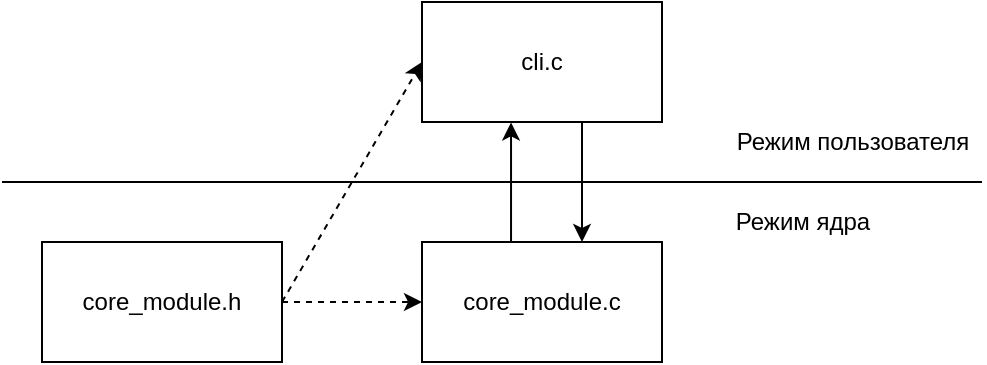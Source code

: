 <mxfile version="22.1.18" type="device" pages="11">
  <diagram name="Структура ПО" id="9JUjd3AypUvy5Y-n2l-Y">
    <mxGraphModel dx="849" dy="452" grid="1" gridSize="10" guides="1" tooltips="1" connect="1" arrows="1" fold="1" page="1" pageScale="1" pageWidth="850" pageHeight="1100" math="0" shadow="0">
      <root>
        <mxCell id="0" />
        <mxCell id="1" parent="0" />
        <mxCell id="A8Zj77dTHGXYU6e9k1eK-1" value="cli.c" style="rounded=0;whiteSpace=wrap;html=1;" parent="1" vertex="1">
          <mxGeometry x="370" y="300" width="120" height="60" as="geometry" />
        </mxCell>
        <mxCell id="A8Zj77dTHGXYU6e9k1eK-2" value="core_module.h" style="rounded=0;whiteSpace=wrap;html=1;" parent="1" vertex="1">
          <mxGeometry x="180" y="420" width="120" height="60" as="geometry" />
        </mxCell>
        <mxCell id="A8Zj77dTHGXYU6e9k1eK-3" value="core_module.c" style="rounded=0;whiteSpace=wrap;html=1;" parent="1" vertex="1">
          <mxGeometry x="370" y="420" width="120" height="60" as="geometry" />
        </mxCell>
        <mxCell id="A8Zj77dTHGXYU6e9k1eK-4" value="" style="endArrow=none;html=1;" parent="1" edge="1">
          <mxGeometry width="50" height="50" relative="1" as="geometry">
            <mxPoint x="160" y="390" as="sourcePoint" />
            <mxPoint x="650" y="390" as="targetPoint" />
          </mxGeometry>
        </mxCell>
        <mxCell id="A8Zj77dTHGXYU6e9k1eK-5" value="" style="endArrow=classic;html=1;exitX=1;exitY=0.5;exitDx=0;exitDy=0;entryX=0;entryY=0.5;entryDx=0;entryDy=0;dashed=1;" parent="1" source="A8Zj77dTHGXYU6e9k1eK-2" target="A8Zj77dTHGXYU6e9k1eK-1" edge="1">
          <mxGeometry width="50" height="50" relative="1" as="geometry">
            <mxPoint x="390" y="360" as="sourcePoint" />
            <mxPoint x="440" y="310" as="targetPoint" />
          </mxGeometry>
        </mxCell>
        <mxCell id="A8Zj77dTHGXYU6e9k1eK-6" value="" style="endArrow=classic;html=1;exitX=1;exitY=0.5;exitDx=0;exitDy=0;entryX=0;entryY=0.5;entryDx=0;entryDy=0;dashed=1;" parent="1" source="A8Zj77dTHGXYU6e9k1eK-2" target="A8Zj77dTHGXYU6e9k1eK-3" edge="1">
          <mxGeometry width="50" height="50" relative="1" as="geometry">
            <mxPoint x="310" y="340.0" as="sourcePoint" />
            <mxPoint x="360" y="340.0" as="targetPoint" />
          </mxGeometry>
        </mxCell>
        <mxCell id="A8Zj77dTHGXYU6e9k1eK-7" value="" style="endArrow=classic;html=1;entryX=0.25;entryY=0;entryDx=0;entryDy=0;exitX=0.25;exitY=1;exitDx=0;exitDy=0;" parent="1" edge="1">
          <mxGeometry width="50" height="50" relative="1" as="geometry">
            <mxPoint x="450" y="360.0" as="sourcePoint" />
            <mxPoint x="450" y="420.0" as="targetPoint" />
          </mxGeometry>
        </mxCell>
        <mxCell id="A8Zj77dTHGXYU6e9k1eK-8" value="" style="endArrow=classic;html=1;entryX=0.371;entryY=1.004;entryDx=0;entryDy=0;entryPerimeter=0;exitX=0.371;exitY=0;exitDx=0;exitDy=0;exitPerimeter=0;" parent="1" source="A8Zj77dTHGXYU6e9k1eK-3" target="A8Zj77dTHGXYU6e9k1eK-1" edge="1">
          <mxGeometry width="50" height="50" relative="1" as="geometry">
            <mxPoint x="415" y="410" as="sourcePoint" />
            <mxPoint x="414" y="420.0" as="targetPoint" />
          </mxGeometry>
        </mxCell>
        <mxCell id="A8Zj77dTHGXYU6e9k1eK-9" value="Режим пользователя" style="text;html=1;align=center;verticalAlign=middle;resizable=0;points=[];autosize=1;" parent="1" vertex="1">
          <mxGeometry x="520" y="360" width="130" height="20" as="geometry" />
        </mxCell>
        <mxCell id="A8Zj77dTHGXYU6e9k1eK-10" value="Режим ядра" style="text;html=1;align=center;verticalAlign=middle;resizable=0;points=[];autosize=1;" parent="1" vertex="1">
          <mxGeometry x="520" y="400" width="80" height="20" as="geometry" />
        </mxCell>
      </root>
    </mxGraphModel>
  </diagram>
  <diagram id="iAc_o0qKZ7yy7AC1RKd3" name="IDFE00">
    <mxGraphModel dx="1415" dy="753" grid="1" gridSize="10" guides="1" tooltips="1" connect="1" arrows="1" fold="1" page="1" pageScale="1" pageWidth="850" pageHeight="1100" math="0" shadow="0">
      <root>
        <mxCell id="0" />
        <mxCell id="1" parent="0" />
        <mxCell id="6qdyBFoQq2rVuEngXi9n-1" value="Обнаружение нестандартной активности во входящем сетевом трафике" style="rounded=0;whiteSpace=wrap;html=1;" parent="1" vertex="1">
          <mxGeometry x="360" y="290" width="220" height="140" as="geometry" />
        </mxCell>
        <mxCell id="6qdyBFoQq2rVuEngXi9n-2" value="" style="endArrow=classic;html=1;rounded=0;entryX=0;entryY=0.5;entryDx=0;entryDy=0;" parent="1" target="6qdyBFoQq2rVuEngXi9n-1" edge="1">
          <mxGeometry width="50" height="50" relative="1" as="geometry">
            <mxPoint x="200" y="360" as="sourcePoint" />
            <mxPoint x="460" y="390" as="targetPoint" />
          </mxGeometry>
        </mxCell>
        <mxCell id="6qdyBFoQq2rVuEngXi9n-3" value="входящий&amp;nbsp;&lt;br&gt;сетевой трафик" style="text;html=1;align=center;verticalAlign=middle;resizable=0;points=[];autosize=1;strokeColor=none;fillColor=none;" parent="1" vertex="1">
          <mxGeometry x="225" y="320" width="120" height="40" as="geometry" />
        </mxCell>
        <mxCell id="6qdyBFoQq2rVuEngXi9n-5" value="данные об&amp;nbsp; обнаруженной нестандартной активности" style="text;html=1;strokeColor=none;fillColor=none;align=center;verticalAlign=middle;whiteSpace=wrap;rounded=0;" parent="1" vertex="1">
          <mxGeometry x="590" y="330" width="170" height="20" as="geometry" />
        </mxCell>
        <mxCell id="6qdyBFoQq2rVuEngXi9n-6" value="" style="endArrow=classic;html=1;rounded=0;entryX=0;entryY=0.5;entryDx=0;entryDy=0;" parent="1" edge="1">
          <mxGeometry width="50" height="50" relative="1" as="geometry">
            <mxPoint x="580" y="359.5" as="sourcePoint" />
            <mxPoint x="740" y="359.5" as="targetPoint" />
          </mxGeometry>
        </mxCell>
        <mxCell id="6qdyBFoQq2rVuEngXi9n-7" value="" style="endArrow=classic;html=1;rounded=0;" parent="1" edge="1">
          <mxGeometry width="50" height="50" relative="1" as="geometry">
            <mxPoint x="425" y="140" as="sourcePoint" />
            <mxPoint x="425" y="290" as="targetPoint" />
          </mxGeometry>
        </mxCell>
        <mxCell id="6qdyBFoQq2rVuEngXi9n-8" value="" style="endArrow=classic;html=1;rounded=0;" parent="1" edge="1">
          <mxGeometry width="50" height="50" relative="1" as="geometry">
            <mxPoint x="520" y="140" as="sourcePoint" />
            <mxPoint x="520" y="290" as="targetPoint" />
          </mxGeometry>
        </mxCell>
        <mxCell id="6qdyBFoQq2rVuEngXi9n-10" value="network_header" style="text;html=1;strokeColor=none;fillColor=none;align=center;verticalAlign=middle;whiteSpace=wrap;rounded=0;" parent="1" vertex="1">
          <mxGeometry x="550" y="150" width="60" height="30" as="geometry" />
        </mxCell>
        <mxCell id="6qdyBFoQq2rVuEngXi9n-11" value="" style="edgeStyle=isometricEdgeStyle;endArrow=none;html=1;rounded=0;entryX=0.383;entryY=1.083;entryDx=0;entryDy=0;entryPerimeter=0;" parent="1" target="6qdyBFoQq2rVuEngXi9n-10" edge="1">
          <mxGeometry width="50" height="100" relative="1" as="geometry">
            <mxPoint x="530" y="220" as="sourcePoint" />
            <mxPoint x="594.2" y="180" as="targetPoint" />
          </mxGeometry>
        </mxCell>
        <mxCell id="6qdyBFoQq2rVuEngXi9n-13" value="" style="edgeStyle=isometricEdgeStyle;endArrow=none;html=1;elbow=vertical;rounded=0;entryX=0.5;entryY=1;entryDx=0;entryDy=0;" parent="1" edge="1">
          <mxGeometry width="50" height="100" relative="1" as="geometry">
            <mxPoint x="410" y="220" as="sourcePoint" />
            <mxPoint x="360" y="180" as="targetPoint" />
          </mxGeometry>
        </mxCell>
        <mxCell id="6qdyBFoQq2rVuEngXi9n-14" value="" style="endArrow=classic;html=1;rounded=0;" parent="1" edge="1">
          <mxGeometry width="50" height="50" relative="1" as="geometry">
            <mxPoint x="420" y="580" as="sourcePoint" />
            <mxPoint x="420" y="430" as="targetPoint" />
          </mxGeometry>
        </mxCell>
        <mxCell id="6qdyBFoQq2rVuEngXi9n-15" value="" style="endArrow=classic;html=1;rounded=0;" parent="1" edge="1">
          <mxGeometry width="50" height="50" relative="1" as="geometry">
            <mxPoint x="475" y="580" as="sourcePoint" />
            <mxPoint x="475" y="430" as="targetPoint" />
          </mxGeometry>
        </mxCell>
        <mxCell id="6qdyBFoQq2rVuEngXi9n-16" value="" style="endArrow=classic;html=1;rounded=0;" parent="1" edge="1">
          <mxGeometry width="50" height="50" relative="1" as="geometry">
            <mxPoint x="530" y="580" as="sourcePoint" />
            <mxPoint x="530" y="430" as="targetPoint" />
          </mxGeometry>
        </mxCell>
        <mxCell id="6qdyBFoQq2rVuEngXi9n-17" value="Netfilter" style="text;html=1;align=center;verticalAlign=middle;resizable=0;points=[];autosize=1;strokeColor=none;fillColor=none;" parent="1" vertex="1">
          <mxGeometry x="340" y="470" width="60" height="30" as="geometry" />
        </mxCell>
        <mxCell id="6qdyBFoQq2rVuEngXi9n-20" value="struct sk_buff" style="text;html=1;align=center;verticalAlign=middle;resizable=0;points=[];autosize=1;strokeColor=none;fillColor=none;" parent="1" vertex="1">
          <mxGeometry x="500" y="590" width="90" height="30" as="geometry" />
        </mxCell>
        <mxCell id="6qdyBFoQq2rVuEngXi9n-21" value="struct iphdr" style="text;html=1;align=center;verticalAlign=middle;resizable=0;points=[];autosize=1;strokeColor=none;fillColor=none;" parent="1" vertex="1">
          <mxGeometry x="395" y="590" width="80" height="30" as="geometry" />
        </mxCell>
        <mxCell id="6qdyBFoQq2rVuEngXi9n-22" value="" style="edgeStyle=isometricEdgeStyle;endArrow=none;html=1;elbow=vertical;rounded=0;entryX=0.481;entryY=1.171;entryDx=0;entryDy=0;entryPerimeter=0;" parent="1" target="6qdyBFoQq2rVuEngXi9n-17" edge="1">
          <mxGeometry width="50" height="100" relative="1" as="geometry">
            <mxPoint x="410" y="540" as="sourcePoint" />
            <mxPoint x="380" y="500" as="targetPoint" />
          </mxGeometry>
        </mxCell>
        <mxCell id="6qdyBFoQq2rVuEngXi9n-25" value="A0" style="text;html=1;strokeColor=none;fillColor=none;align=center;verticalAlign=middle;whiteSpace=wrap;rounded=0;" parent="1" vertex="1">
          <mxGeometry x="520" y="400" width="60" height="30" as="geometry" />
        </mxCell>
        <mxCell id="6qdyBFoQq2rVuEngXi9n-32" value="" style="edgeStyle=isometricEdgeStyle;endArrow=none;html=1;rounded=0;" parent="1" edge="1">
          <mxGeometry width="50" height="100" relative="1" as="geometry">
            <mxPoint x="437" y="600" as="sourcePoint" />
            <mxPoint x="472" y="570" as="targetPoint" />
          </mxGeometry>
        </mxCell>
        <mxCell id="6qdyBFoQq2rVuEngXi9n-34" value="" style="edgeStyle=isometricEdgeStyle;endArrow=none;html=1;elbow=vertical;rounded=0;" parent="1" edge="1">
          <mxGeometry width="50" height="100" relative="1" as="geometry">
            <mxPoint x="567" y="597" as="sourcePoint" />
            <mxPoint x="533" y="570" as="targetPoint" />
          </mxGeometry>
        </mxCell>
        <mxCell id="HdDudeX3aZ59ShSRrf9d-1" value="алгоритм поиска &lt;br&gt;нестандартной активности" style="text;html=1;align=center;verticalAlign=middle;resizable=0;points=[];autosize=1;strokeColor=none;fillColor=none;" parent="1" vertex="1">
          <mxGeometry x="230" y="140" width="180" height="40" as="geometry" />
        </mxCell>
      </root>
    </mxGraphModel>
  </diagram>
  <diagram id="WUiVqkk_IhNDh7BW03FU" name="IDEF01">
    <mxGraphModel dx="2972" dy="1130" grid="1" gridSize="10" guides="1" tooltips="1" connect="1" arrows="1" fold="1" page="1" pageScale="1" pageWidth="850" pageHeight="1100" math="0" shadow="0">
      <root>
        <mxCell id="0" />
        <mxCell id="1" parent="0" />
        <mxCell id="fsInM9ctQEArhbjgykCk-1" style="edgeStyle=orthogonalEdgeStyle;rounded=0;orthogonalLoop=1;jettySize=auto;html=1;entryX=0;entryY=0.5;entryDx=0;entryDy=0;" parent="1" source="89bIA40eR_28UjTfDW18-1" target="89bIA40eR_28UjTfDW18-2" edge="1">
          <mxGeometry relative="1" as="geometry" />
        </mxCell>
        <mxCell id="89bIA40eR_28UjTfDW18-1" value="Перехватить пакет" style="rounded=0;whiteSpace=wrap;html=1;" parent="1" vertex="1">
          <mxGeometry x="100" y="270" width="220" height="140" as="geometry" />
        </mxCell>
        <mxCell id="fsInM9ctQEArhbjgykCk-2" style="edgeStyle=orthogonalEdgeStyle;rounded=0;orthogonalLoop=1;jettySize=auto;html=1;entryX=0;entryY=0.5;entryDx=0;entryDy=0;" parent="1" source="89bIA40eR_28UjTfDW18-2" target="89bIA40eR_28UjTfDW18-3" edge="1">
          <mxGeometry relative="1" as="geometry" />
        </mxCell>
        <mxCell id="89bIA40eR_28UjTfDW18-2" value="Получить данные сетевого и транспортного уровня" style="rounded=0;whiteSpace=wrap;html=1;" parent="1" vertex="1">
          <mxGeometry x="456" y="340" width="220" height="140" as="geometry" />
        </mxCell>
        <mxCell id="89bIA40eR_28UjTfDW18-3" value="Обновить статистику о входящем сетевом трафике за текущий период" style="rounded=0;whiteSpace=wrap;html=1;" parent="1" vertex="1">
          <mxGeometry x="812" y="410" width="220" height="140" as="geometry" />
        </mxCell>
        <mxCell id="yypamP5leQcGv7cP9kWG-1" value="" style="endArrow=classic;html=1;rounded=0;" parent="1" edge="1">
          <mxGeometry width="50" height="50" relative="1" as="geometry">
            <mxPoint x="150" y="560" as="sourcePoint" />
            <mxPoint x="150" y="410" as="targetPoint" />
          </mxGeometry>
        </mxCell>
        <mxCell id="eTmpBU68rEX-dWNoUrwy-1" value="Netfilter" style="text;html=1;align=center;verticalAlign=middle;resizable=0;points=[];autosize=1;strokeColor=none;fillColor=none;" parent="1" vertex="1">
          <mxGeometry x="89" y="480" width="60" height="30" as="geometry" />
        </mxCell>
        <mxCell id="eTmpBU68rEX-dWNoUrwy-2" value="" style="endArrow=classic;html=1;rounded=0;" parent="1" edge="1">
          <mxGeometry width="50" height="50" relative="1" as="geometry">
            <mxPoint x="280" y="560" as="sourcePoint" />
            <mxPoint x="280" y="410" as="targetPoint" />
          </mxGeometry>
        </mxCell>
        <mxCell id="JFE0UQAgYcRxAUrojeyl-1" value="struct sk_buff" style="text;html=1;align=center;verticalAlign=middle;resizable=0;points=[];autosize=1;strokeColor=none;fillColor=none;" parent="1" vertex="1">
          <mxGeometry x="190" y="535" width="90" height="30" as="geometry" />
        </mxCell>
        <mxCell id="StHbWYScKge9HwkUBcxn-1" value="" style="endArrow=classic;html=1;rounded=0;entryX=0;entryY=0.5;entryDx=0;entryDy=0;edgeStyle=orthogonalEdgeStyle;" parent="1" target="Y5T8xRlBbLZ7jjZ1Dgrr-2" edge="1">
          <mxGeometry width="50" height="50" relative="1" as="geometry">
            <mxPoint x="1032" y="480" as="sourcePoint" />
            <mxPoint x="1192" y="480" as="targetPoint" />
          </mxGeometry>
        </mxCell>
        <mxCell id="StHbWYScKge9HwkUBcxn-2" value="Исторические данные о параметрах входящего сетевого трафика&amp;nbsp;" style="text;html=1;strokeColor=none;fillColor=none;align=center;verticalAlign=middle;whiteSpace=wrap;rounded=0;" parent="1" vertex="1">
          <mxGeometry x="1050" y="420" width="130" height="30" as="geometry" />
        </mxCell>
        <mxCell id="4nZlYKXEYCX4GvEmflh5-1" value="" style="endArrow=classic;html=1;rounded=0;entryX=0;entryY=0.5;entryDx=0;entryDy=0;" parent="1" edge="1">
          <mxGeometry width="50" height="50" relative="1" as="geometry">
            <mxPoint x="-60" y="340" as="sourcePoint" />
            <mxPoint x="100" y="340" as="targetPoint" />
          </mxGeometry>
        </mxCell>
        <mxCell id="4nZlYKXEYCX4GvEmflh5-2" value="пакет" style="text;html=1;align=center;verticalAlign=middle;resizable=0;points=[];autosize=1;strokeColor=none;fillColor=none;" parent="1" vertex="1">
          <mxGeometry x="-20" y="310" width="60" height="30" as="geometry" />
        </mxCell>
        <mxCell id="4nZlYKXEYCX4GvEmflh5-3" value="перехваченный&lt;br&gt;пакет" style="text;html=1;align=center;verticalAlign=middle;resizable=0;points=[];autosize=1;strokeColor=none;fillColor=none;" parent="1" vertex="1">
          <mxGeometry x="330" y="295" width="110" height="40" as="geometry" />
        </mxCell>
        <mxCell id="4nZlYKXEYCX4GvEmflh5-4" value="заголовок и &lt;br&gt;параметры&lt;br&gt;пакета" style="text;html=1;align=center;verticalAlign=middle;resizable=0;points=[];autosize=1;strokeColor=none;fillColor=none;" parent="1" vertex="1">
          <mxGeometry x="690" y="350" width="90" height="60" as="geometry" />
        </mxCell>
        <mxCell id="vvUil__sBH1xARZskbsu-1" value="" style="endArrow=classic;html=1;rounded=0;" parent="1" edge="1">
          <mxGeometry width="50" height="50" relative="1" as="geometry">
            <mxPoint x="565.84" y="190" as="sourcePoint" />
            <mxPoint x="565.84" y="340" as="targetPoint" />
          </mxGeometry>
        </mxCell>
        <mxCell id="l9V9FhgA7U43Klgi2GaI-1" value="network_header" style="text;html=1;strokeColor=none;fillColor=none;align=center;verticalAlign=middle;whiteSpace=wrap;rounded=0;" parent="1" vertex="1">
          <mxGeometry x="590" y="210" width="60" height="30" as="geometry" />
        </mxCell>
        <mxCell id="l9V9FhgA7U43Klgi2GaI-2" value="" style="endArrow=classic;html=1;rounded=0;" parent="1" edge="1">
          <mxGeometry width="50" height="50" relative="1" as="geometry">
            <mxPoint x="565.55" y="630" as="sourcePoint" />
            <mxPoint x="565.55" y="480" as="targetPoint" />
          </mxGeometry>
        </mxCell>
        <mxCell id="eJ2BLM1Xg9eIZQLdlWNL-1" value="struct iphdr" style="text;html=1;align=center;verticalAlign=middle;resizable=0;points=[];autosize=1;strokeColor=none;fillColor=none;" parent="1" vertex="1">
          <mxGeometry x="490" y="590" width="80" height="30" as="geometry" />
        </mxCell>
        <mxCell id="47CDM3vGPpk3MqiapPi4-1" value="A1" style="text;html=1;strokeColor=none;fillColor=none;align=center;verticalAlign=middle;whiteSpace=wrap;rounded=0;" parent="1" vertex="1">
          <mxGeometry x="260" y="380" width="60" height="30" as="geometry" />
        </mxCell>
        <mxCell id="47CDM3vGPpk3MqiapPi4-2" value="A2" style="text;html=1;strokeColor=none;fillColor=none;align=center;verticalAlign=middle;whiteSpace=wrap;rounded=0;" parent="1" vertex="1">
          <mxGeometry x="616" y="450" width="60" height="30" as="geometry" />
        </mxCell>
        <mxCell id="47CDM3vGPpk3MqiapPi4-3" value="A3" style="text;html=1;strokeColor=none;fillColor=none;align=center;verticalAlign=middle;whiteSpace=wrap;rounded=0;" parent="1" vertex="1">
          <mxGeometry x="972" y="520" width="60" height="30" as="geometry" />
        </mxCell>
        <mxCell id="Y5T8xRlBbLZ7jjZ1Dgrr-2" value="Определить является ли текущий период отклонением" style="rounded=0;whiteSpace=wrap;html=1;" parent="1" vertex="1">
          <mxGeometry x="1170" y="480" width="220" height="140" as="geometry" />
        </mxCell>
        <mxCell id="Y5T8xRlBbLZ7jjZ1Dgrr-3" value="A4" style="text;html=1;strokeColor=none;fillColor=none;align=center;verticalAlign=middle;whiteSpace=wrap;rounded=0;" parent="1" vertex="1">
          <mxGeometry x="1330" y="590" width="60" height="30" as="geometry" />
        </mxCell>
        <mxCell id="Y5T8xRlBbLZ7jjZ1Dgrr-4" value="" style="endArrow=classic;html=1;rounded=0;" parent="1" edge="1">
          <mxGeometry width="50" height="50" relative="1" as="geometry">
            <mxPoint x="1279.66" y="330" as="sourcePoint" />
            <mxPoint x="1279.66" y="480" as="targetPoint" />
          </mxGeometry>
        </mxCell>
        <mxCell id="Y5T8xRlBbLZ7jjZ1Dgrr-5" value="Принцип анализа&lt;br&gt;исторических данных" style="text;html=1;align=center;verticalAlign=middle;resizable=0;points=[];autosize=1;strokeColor=none;fillColor=none;" parent="1" vertex="1">
          <mxGeometry x="1275" y="375" width="150" height="40" as="geometry" />
        </mxCell>
        <mxCell id="Y5T8xRlBbLZ7jjZ1Dgrr-6" value="" style="endArrow=classic;html=1;rounded=0;entryX=0;entryY=0.5;entryDx=0;entryDy=0;" parent="1" edge="1">
          <mxGeometry width="50" height="50" relative="1" as="geometry">
            <mxPoint x="1390" y="550" as="sourcePoint" />
            <mxPoint x="1550" y="550" as="targetPoint" />
          </mxGeometry>
        </mxCell>
        <mxCell id="Y5T8xRlBbLZ7jjZ1Dgrr-8" value="Исторические данные о &lt;br&gt;возникновении нестандартного &lt;br&gt;поведения в сетевом трафике" style="text;html=1;align=center;verticalAlign=middle;resizable=0;points=[];autosize=1;strokeColor=none;fillColor=none;" parent="1" vertex="1">
          <mxGeometry x="1405" y="490" width="200" height="60" as="geometry" />
        </mxCell>
      </root>
    </mxGraphModel>
  </diagram>
  <diagram id="AI-2hRt72ur13crlJ4mW" name="Алгоритм инициализации модуля">
    <mxGraphModel dx="1061" dy="565" grid="1" gridSize="10" guides="1" tooltips="1" connect="1" arrows="1" fold="1" page="1" pageScale="1" pageWidth="850" pageHeight="1100" math="0" shadow="0">
      <root>
        <mxCell id="0" />
        <mxCell id="1" parent="0" />
        <mxCell id="Cjv06NRzOEsRF6gAlWw_-1" value="" style="edgeStyle=orthogonalEdgeStyle;rounded=0;orthogonalLoop=1;jettySize=auto;fontFamily=Helvetica;fontSize=14;fontStyle=0" parent="1" source="Cjv06NRzOEsRF6gAlWw_-8" target="Cjv06NRzOEsRF6gAlWw_-3" edge="1">
          <mxGeometry relative="1" as="geometry">
            <mxPoint x="275.06" y="812.5" as="targetPoint" />
          </mxGeometry>
        </mxCell>
        <mxCell id="Cjv06NRzOEsRF6gAlWw_-2" value="Начало" style="strokeWidth=1;shape=mxgraph.flowchart.terminator;whiteSpace=wrap;fontFamily=Helvetica;fontSize=14;fontStyle=0" parent="1" vertex="1">
          <mxGeometry x="175.12" y="680" width="200" height="60" as="geometry" />
        </mxCell>
        <mxCell id="Cjv06NRzOEsRF6gAlWw_-3" value="Создание &#xa;файла завершилось &#xa;с ошибкой?" style="rhombus;whiteSpace=wrap;strokeWidth=1;fontFamily=Helvetica;fontSize=14;fontStyle=0" parent="1" vertex="1">
          <mxGeometry x="175.12" y="860" width="200" height="80" as="geometry" />
        </mxCell>
        <mxCell id="Cjv06NRzOEsRF6gAlWw_-4" style="edgeStyle=orthogonalEdgeStyle;rounded=0;orthogonalLoop=1;jettySize=auto;html=1;entryX=0.5;entryY=0;entryDx=0;entryDy=0;" parent="1" source="Cjv06NRzOEsRF6gAlWw_-5" target="Cjv06NRzOEsRF6gAlWw_-17" edge="1">
          <mxGeometry relative="1" as="geometry" />
        </mxCell>
        <mxCell id="Cjv06NRzOEsRF6gAlWw_-5" value="Регистрация функции перехвата исходящих сетевых пакетов" style="shape=process;whiteSpace=wrap;backgroundOutline=1;fontFamily=Helvetica;fontSize=14;fontStyle=0" parent="1" vertex="1">
          <mxGeometry x="315" y="1050" width="200" height="80" as="geometry" />
        </mxCell>
        <mxCell id="Cjv06NRzOEsRF6gAlWw_-6" style="edgeStyle=orthogonalEdgeStyle;rounded=0;orthogonalLoop=1;jettySize=auto;html=1;entryX=0.5;entryY=0;entryDx=0;entryDy=0;entryPerimeter=0;" parent="1" source="Cjv06NRzOEsRF6gAlWw_-11" target="Cjv06NRzOEsRF6gAlWw_-7" edge="1">
          <mxGeometry relative="1" as="geometry" />
        </mxCell>
        <mxCell id="Cjv06NRzOEsRF6gAlWw_-7" value="Конец" style="strokeWidth=1;shape=mxgraph.flowchart.terminator;whiteSpace=wrap;fontFamily=Helvetica;fontSize=14;fontStyle=0" parent="1" vertex="1">
          <mxGeometry x="175" y="1520" width="200" height="60" as="geometry" />
        </mxCell>
        <mxCell id="Cjv06NRzOEsRF6gAlWw_-8" value="Создание proc-файла для хранения правил отслеживания" style="shape=process;whiteSpace=wrap;backgroundOutline=1;fontFamily=Helvetica;fontSize=14;fontStyle=0" parent="1" vertex="1">
          <mxGeometry x="175" y="760" width="200" height="80" as="geometry" />
        </mxCell>
        <mxCell id="Cjv06NRzOEsRF6gAlWw_-9" value="" style="edgeStyle=orthogonalEdgeStyle;rounded=0;orthogonalLoop=1;jettySize=auto;fontFamily=Helvetica;fontSize=14;fontStyle=0" parent="1" source="Cjv06NRzOEsRF6gAlWw_-2" target="Cjv06NRzOEsRF6gAlWw_-8" edge="1">
          <mxGeometry relative="1" as="geometry">
            <mxPoint x="275.12" y="840.024" as="targetPoint" />
            <mxPoint x="275.12" y="720" as="sourcePoint" />
          </mxGeometry>
        </mxCell>
        <mxCell id="Cjv06NRzOEsRF6gAlWw_-10" style="edgeStyle=orthogonalEdgeStyle;rounded=0;orthogonalLoop=1;jettySize=auto;html=1;exitX=0.5;exitY=0;exitDx=0;exitDy=0;endArrow=none;endFill=0;" parent="1" source="Cjv06NRzOEsRF6gAlWw_-11" edge="1">
          <mxGeometry relative="1" as="geometry">
            <mxPoint x="420" y="1340" as="targetPoint" />
            <Array as="points">
              <mxPoint x="275" y="1380" />
              <mxPoint x="420" y="1380" />
            </Array>
          </mxGeometry>
        </mxCell>
        <mxCell id="Cjv06NRzOEsRF6gAlWw_-11" value="Вернуть код ошибки" style="rounded=0;whiteSpace=wrap;strokeWidth=1;fontFamily=Helvetica;fontSize=14;fontStyle=0" parent="1" vertex="1">
          <mxGeometry x="175" y="1420" width="200" height="80" as="geometry" />
        </mxCell>
        <mxCell id="Cjv06NRzOEsRF6gAlWw_-12" style="edgeStyle=orthogonalEdgeStyle;rounded=0;orthogonalLoop=1;jettySize=auto;html=1;entryX=0.5;entryY=0;entryDx=0;entryDy=0;" parent="1" source="Cjv06NRzOEsRF6gAlWw_-13" target="Cjv06NRzOEsRF6gAlWw_-5" edge="1">
          <mxGeometry relative="1" as="geometry" />
        </mxCell>
        <mxCell id="Cjv06NRzOEsRF6gAlWw_-13" value="Заполнение структуры struct nf_hook_ops для фильтрации исходящих пакетов" style="rounded=0;whiteSpace=wrap;strokeWidth=1;fontFamily=Helvetica;fontSize=14;fontStyle=0" parent="1" vertex="1">
          <mxGeometry x="315.12" y="950" width="200" height="80" as="geometry" />
        </mxCell>
        <mxCell id="Cjv06NRzOEsRF6gAlWw_-14" value="" style="edgeStyle=orthogonalEdgeStyle;rounded=0;orthogonalLoop=1;jettySize=auto;fontFamily=Helvetica;fontSize=14;fontStyle=0;entryX=0.5;entryY=0;entryDx=0;entryDy=0;" parent="1" target="Cjv06NRzOEsRF6gAlWw_-13" edge="1">
          <mxGeometry relative="1" as="geometry">
            <Array as="points">
              <mxPoint x="415" y="900" />
            </Array>
            <mxPoint x="275.0" y="1130" as="targetPoint" />
            <mxPoint x="370" y="900" as="sourcePoint" />
          </mxGeometry>
        </mxCell>
        <mxCell id="Cjv06NRzOEsRF6gAlWw_-15" value="Да" style="edgeStyle=orthogonalEdgeStyle;rounded=0;orthogonalLoop=1;jettySize=auto;html=1;endArrow=none;endFill=0;exitX=0;exitY=0.5;exitDx=0;exitDy=0;entryX=0.5;entryY=1;entryDx=0;entryDy=0;" parent="1" source="Cjv06NRzOEsRF6gAlWw_-17" target="Cjv06NRzOEsRF6gAlWw_-26" edge="1">
          <mxGeometry x="-0.954" y="-9" relative="1" as="geometry">
            <mxPoint x="590" y="1610" as="targetPoint" />
            <Array as="points">
              <mxPoint x="270" y="1189" />
              <mxPoint x="270" y="1340" />
              <mxPoint x="590" y="1340" />
            </Array>
            <mxPoint x="1" as="offset" />
          </mxGeometry>
        </mxCell>
        <mxCell id="M1UfRSUzxkH_4b2pPxc_-1" style="edgeStyle=orthogonalEdgeStyle;rounded=0;orthogonalLoop=1;jettySize=auto;html=1;exitX=1;exitY=0.5;exitDx=0;exitDy=0;entryX=0.5;entryY=0;entryDx=0;entryDy=0;" parent="1" source="Cjv06NRzOEsRF6gAlWw_-17" target="Cjv06NRzOEsRF6gAlWw_-26" edge="1">
          <mxGeometry relative="1" as="geometry" />
        </mxCell>
        <mxCell id="Cjv06NRzOEsRF6gAlWw_-17" value="Регистрация&#xa; завершилось &#xa;с ошибкой?" style="rhombus;whiteSpace=wrap;strokeWidth=1;fontFamily=Helvetica;fontSize=14;fontStyle=0" parent="1" vertex="1">
          <mxGeometry x="315.12" y="1149" width="200" height="80" as="geometry" />
        </mxCell>
        <mxCell id="Cjv06NRzOEsRF6gAlWw_-26" value="Код ошибки = 0" style="rounded=0;whiteSpace=wrap;strokeWidth=1;fontFamily=Helvetica;fontSize=14;fontStyle=0" parent="1" vertex="1">
          <mxGeometry x="490" y="1230" width="200" height="80" as="geometry" />
        </mxCell>
        <mxCell id="Cjv06NRzOEsRF6gAlWw_-27" value="Да" style="edgeStyle=orthogonalEdgeStyle;rounded=0;orthogonalLoop=1;jettySize=auto;fontFamily=Helvetica;fontSize=14;fontStyle=0;endArrow=classic;endFill=1;exitX=0.024;exitY=0.5;exitDx=0;exitDy=0;exitPerimeter=0;entryX=0.5;entryY=0;entryDx=0;entryDy=0;" parent="1" source="Cjv06NRzOEsRF6gAlWw_-3" target="Cjv06NRzOEsRF6gAlWw_-11" edge="1">
          <mxGeometry x="-0.957" y="-20" relative="1" as="geometry">
            <mxPoint as="offset" />
            <mxPoint x="170" y="900" as="sourcePoint" />
            <mxPoint x="40" y="1690" as="targetPoint" />
            <Array as="points">
              <mxPoint x="100" y="900" />
              <mxPoint x="100" y="1380" />
              <mxPoint x="275" y="1380" />
            </Array>
          </mxGeometry>
        </mxCell>
      </root>
    </mxGraphModel>
  </diagram>
  <diagram id="uRsitx4JjJ9xV1AONh3H" name="Фильтрация отслеживаемых пакетов">
    <mxGraphModel dx="1061" dy="565" grid="1" gridSize="10" guides="1" tooltips="1" connect="1" arrows="1" fold="1" page="1" pageScale="1" pageWidth="850" pageHeight="1100" math="0" shadow="0">
      <root>
        <mxCell id="0" />
        <mxCell id="1" parent="0" />
        <mxCell id="1sIFLxKLywHVHDAKVHb9-1" style="edgeStyle=orthogonalEdgeStyle;rounded=0;orthogonalLoop=1;jettySize=auto;html=1;startSize=1;endArrow=classic;endFill=1;endSize=5;strokeWidth=1;" parent="1" source="1sIFLxKLywHVHDAKVHb9-2" target="1sIFLxKLywHVHDAKVHb9-4" edge="1">
          <mxGeometry relative="1" as="geometry" />
        </mxCell>
        <mxCell id="1sIFLxKLywHVHDAKVHb9-2" value="Начало" style="strokeWidth=1;shape=mxgraph.flowchart.terminator;whiteSpace=wrap;fontFamily=Helvetica;fontSize=14;fontStyle=0" parent="1" vertex="1">
          <mxGeometry x="190" y="570" width="200" height="60" as="geometry" />
        </mxCell>
        <mxCell id="XHysYTmboVkBupzgZ_an-3" style="edgeStyle=orthogonalEdgeStyle;rounded=0;orthogonalLoop=1;jettySize=auto;html=1;exitX=0;exitY=0.5;exitDx=0;exitDy=0;entryX=0.5;entryY=0;entryDx=0;entryDy=0;" parent="1" source="1sIFLxKLywHVHDAKVHb9-4" target="1sIFLxKLywHVHDAKVHb9-6" edge="1">
          <mxGeometry relative="1" as="geometry" />
        </mxCell>
        <mxCell id="eErkumNcTFmhYOiaMdL8-2" style="edgeStyle=orthogonalEdgeStyle;rounded=0;orthogonalLoop=1;jettySize=auto;html=1;entryX=0.5;entryY=1;entryDx=0;entryDy=0;endArrow=none;endFill=0;" parent="1" source="1sIFLxKLywHVHDAKVHb9-4" target="91L8lKaq-mRda3HCy2pY-1" edge="1">
          <mxGeometry relative="1" as="geometry">
            <Array as="points">
              <mxPoint x="440" y="690" />
              <mxPoint x="440" y="1080" />
              <mxPoint x="130" y="1080" />
            </Array>
          </mxGeometry>
        </mxCell>
        <mxCell id="1sIFLxKLywHVHDAKVHb9-4" value="skb == NULL?" style="rhombus;whiteSpace=wrap;strokeWidth=1;fontFamily=Helvetica;fontSize=14;fontStyle=0" parent="1" vertex="1">
          <mxGeometry x="190" y="650" width="200" height="80" as="geometry" />
        </mxCell>
        <mxCell id="eErkumNcTFmhYOiaMdL8-3" style="edgeStyle=orthogonalEdgeStyle;rounded=0;orthogonalLoop=1;jettySize=auto;html=1;entryX=0.5;entryY=0;entryDx=0;entryDy=0;" parent="1" source="1sIFLxKLywHVHDAKVHb9-6" target="eErkumNcTFmhYOiaMdL8-1" edge="1">
          <mxGeometry relative="1" as="geometry" />
        </mxCell>
        <mxCell id="1sIFLxKLywHVHDAKVHb9-6" value="Получение сетевого заголовка ip_header" style="rounded=0;whiteSpace=wrap;strokeWidth=1;fontFamily=Helvetica;fontSize=14;fontStyle=0" parent="1" vertex="1">
          <mxGeometry x="30.0" y="750" width="200" height="80" as="geometry" />
        </mxCell>
        <mxCell id="1sIFLxKLywHVHDAKVHb9-10" value="" style="endArrow=none;dashed=1;html=1;strokeWidth=1;entryX=1;entryY=0.5;entryDx=0;entryDy=0;entryPerimeter=0;startSize=1;endSize=1;exitX=0.12;exitY=0.498;exitDx=0;exitDy=0;exitPerimeter=0;" parent="1" source="1sIFLxKLywHVHDAKVHb9-11" target="1sIFLxKLywHVHDAKVHb9-2" edge="1">
          <mxGeometry width="50" height="50" relative="1" as="geometry">
            <mxPoint x="475.04" y="600" as="sourcePoint" />
            <mxPoint x="375.04" y="950" as="targetPoint" />
          </mxGeometry>
        </mxCell>
        <mxCell id="1sIFLxKLywHVHDAKVHb9-11" value="Принимает:&lt;br&gt;информацию о пакете struct sk_buff *skb,&lt;br&gt;информацию о перехвате struct nf_hook_state *state" style="strokeWidth=1;html=1;shape=mxgraph.flowchart.annotation_2;align=left;labelPosition=right;pointerEvents=1;" parent="1" vertex="1">
          <mxGeometry x="465.04" y="570" width="50" height="60" as="geometry" />
        </mxCell>
        <mxCell id="eErkumNcTFmhYOiaMdL8-4" style="edgeStyle=orthogonalEdgeStyle;rounded=0;orthogonalLoop=1;jettySize=auto;html=1;startArrow=classic;startFill=1;endArrow=none;endFill=0;" parent="1" source="1sIFLxKLywHVHDAKVHb9-31" edge="1">
          <mxGeometry relative="1" as="geometry">
            <mxPoint x="290" y="1080" as="targetPoint" />
          </mxGeometry>
        </mxCell>
        <mxCell id="1sIFLxKLywHVHDAKVHb9-31" value="Вернуть NF_ACCEPT" style="rounded=0;whiteSpace=wrap;strokeWidth=1;fontFamily=Helvetica;fontSize=14;fontStyle=0" parent="1" vertex="1">
          <mxGeometry x="190" y="1120" width="200" height="80" as="geometry" />
        </mxCell>
        <mxCell id="1sIFLxKLywHVHDAKVHb9-82" value="Конец" style="strokeWidth=1;shape=mxgraph.flowchart.terminator;whiteSpace=wrap;fontFamily=Helvetica;fontSize=14;fontStyle=0" parent="1" vertex="1">
          <mxGeometry x="190" y="1230" width="200" height="60" as="geometry" />
        </mxCell>
        <mxCell id="XHysYTmboVkBupzgZ_an-1" style="edgeStyle=orthogonalEdgeStyle;rounded=0;orthogonalLoop=1;jettySize=auto;html=1;entryX=0.5;entryY=0;entryDx=0;entryDy=0;entryPerimeter=0;" parent="1" source="1sIFLxKLywHVHDAKVHb9-31" target="1sIFLxKLywHVHDAKVHb9-82" edge="1">
          <mxGeometry relative="1" as="geometry" />
        </mxCell>
        <mxCell id="XHysYTmboVkBupzgZ_an-5" value="Да" style="text;html=1;align=center;verticalAlign=middle;resizable=0;points=[];autosize=1;strokeColor=none;fillColor=none;" parent="1" vertex="1">
          <mxGeometry x="400" y="658" width="40" height="30" as="geometry" />
        </mxCell>
        <mxCell id="91L8lKaq-mRda3HCy2pY-3" style="edgeStyle=orthogonalEdgeStyle;rounded=0;orthogonalLoop=1;jettySize=auto;html=1;entryX=0.5;entryY=0;entryDx=0;entryDy=0;" parent="1" source="eErkumNcTFmhYOiaMdL8-1" target="91L8lKaq-mRda3HCy2pY-1" edge="1">
          <mxGeometry relative="1" as="geometry" />
        </mxCell>
        <mxCell id="eErkumNcTFmhYOiaMdL8-1" value="Собрать статистику по пакету" style="rounded=0;whiteSpace=wrap;strokeWidth=1;fontFamily=Helvetica;fontSize=14;fontStyle=0" parent="1" vertex="1">
          <mxGeometry x="30" y="870" width="200" height="80" as="geometry" />
        </mxCell>
        <mxCell id="91L8lKaq-mRda3HCy2pY-1" value="Обновить исторические данные " style="rounded=0;whiteSpace=wrap;strokeWidth=1;fontFamily=Helvetica;fontSize=14;fontStyle=0" parent="1" vertex="1">
          <mxGeometry x="30" y="980" width="200" height="80" as="geometry" />
        </mxCell>
      </root>
    </mxGraphModel>
  </diagram>
  <diagram id="kEkw3e_wnWOYqjT4Cs81" name="Определение аномалия">
    <mxGraphModel dx="2482" dy="869" grid="1" gridSize="10" guides="1" tooltips="1" connect="1" arrows="1" fold="1" page="1" pageScale="1" pageWidth="850" pageHeight="1100" math="0" shadow="0">
      <root>
        <mxCell id="0" />
        <mxCell id="1" parent="0" />
        <mxCell id="1tcFUf7O_G_40CWmEYsa-2" style="edgeStyle=orthogonalEdgeStyle;rounded=0;orthogonalLoop=1;jettySize=auto;html=1;exitX=0.5;exitY=1;exitDx=0;exitDy=0;exitPerimeter=0;entryX=0.5;entryY=0;entryDx=0;entryDy=0;" parent="1" source="p-qloYxnkK3gZZ016wMr-1" target="ra-D85uqylbqhD38Ssjh-1" edge="1">
          <mxGeometry relative="1" as="geometry" />
        </mxCell>
        <mxCell id="p-qloYxnkK3gZZ016wMr-1" value="Начало" style="strokeWidth=1;shape=mxgraph.flowchart.terminator;whiteSpace=wrap;fontFamily=Helvetica;fontSize=14;fontStyle=0" parent="1" vertex="1">
          <mxGeometry x="190" y="570" width="200" height="60" as="geometry" />
        </mxCell>
        <mxCell id="p-qloYxnkK3gZZ016wMr-2" value="" style="endArrow=none;dashed=1;html=1;strokeWidth=1;entryX=1;entryY=0.5;entryDx=0;entryDy=0;entryPerimeter=0;startSize=1;endSize=1;exitX=0.12;exitY=0.498;exitDx=0;exitDy=0;exitPerimeter=0;" parent="1" source="p-qloYxnkK3gZZ016wMr-3" target="p-qloYxnkK3gZZ016wMr-1" edge="1">
          <mxGeometry width="50" height="50" relative="1" as="geometry">
            <mxPoint x="475.04" y="600" as="sourcePoint" />
            <mxPoint x="375.04" y="950" as="targetPoint" />
          </mxGeometry>
        </mxCell>
        <mxCell id="p-qloYxnkK3gZZ016wMr-3" value="Принимает:&lt;br&gt;исторические данные об анализируемом параметре,&lt;br&gt;актуальное значение анализируемого параметра (val),&lt;br&gt;значение инициализации анализируемого параметра (ini_val),&lt;br&gt;коэффициент доверия (k)" style="strokeWidth=1;html=1;shape=mxgraph.flowchart.annotation_2;align=left;labelPosition=right;pointerEvents=1;" parent="1" vertex="1">
          <mxGeometry x="465.04" y="570" width="50" height="60" as="geometry" />
        </mxCell>
        <mxCell id="1tcFUf7O_G_40CWmEYsa-16" style="edgeStyle=orthogonalEdgeStyle;rounded=0;orthogonalLoop=1;jettySize=auto;html=1;startArrow=classic;startFill=1;endArrow=none;endFill=0;" parent="1" source="NRx-SwsC9SCQmbBIlww3-1" edge="1">
          <mxGeometry relative="1" as="geometry">
            <mxPoint x="290" y="1210" as="targetPoint" />
          </mxGeometry>
        </mxCell>
        <mxCell id="NRx-SwsC9SCQmbBIlww3-1" value="Конец" style="strokeWidth=1;shape=mxgraph.flowchart.terminator;whiteSpace=wrap;fontFamily=Helvetica;fontSize=14;fontStyle=0" parent="1" vertex="1">
          <mxGeometry x="190" y="1250" width="200" height="60" as="geometry" />
        </mxCell>
        <mxCell id="1tcFUf7O_G_40CWmEYsa-3" style="edgeStyle=orthogonalEdgeStyle;rounded=0;orthogonalLoop=1;jettySize=auto;html=1;entryX=0.5;entryY=0;entryDx=0;entryDy=0;" parent="1" source="ra-D85uqylbqhD38Ssjh-1" target="1tcFUf7O_G_40CWmEYsa-1" edge="1">
          <mxGeometry relative="1" as="geometry">
            <Array as="points">
              <mxPoint x="150" y="690" />
            </Array>
          </mxGeometry>
        </mxCell>
        <mxCell id="1tcFUf7O_G_40CWmEYsa-15" style="edgeStyle=orthogonalEdgeStyle;rounded=0;orthogonalLoop=1;jettySize=auto;html=1;endArrow=none;endFill=0;" parent="1" source="ra-D85uqylbqhD38Ssjh-1" edge="1">
          <mxGeometry relative="1" as="geometry">
            <mxPoint x="150" y="1180" as="targetPoint" />
            <Array as="points">
              <mxPoint x="460" y="690" />
              <mxPoint x="460" y="1210" />
              <mxPoint x="150" y="1210" />
            </Array>
          </mxGeometry>
        </mxCell>
        <mxCell id="ra-D85uqylbqhD38Ssjh-1" value="len(h_data) &gt; 0 ?" style="rhombus;whiteSpace=wrap;strokeWidth=1;fontFamily=Helvetica;fontSize=14;fontStyle=0" parent="1" vertex="1">
          <mxGeometry x="190" y="650" width="200" height="80" as="geometry" />
        </mxCell>
        <mxCell id="1tcFUf7O_G_40CWmEYsa-5" style="edgeStyle=orthogonalEdgeStyle;rounded=0;orthogonalLoop=1;jettySize=auto;html=1;entryX=0.5;entryY=0;entryDx=0;entryDy=0;" parent="1" source="1tcFUf7O_G_40CWmEYsa-1" target="1tcFUf7O_G_40CWmEYsa-4" edge="1">
          <mxGeometry relative="1" as="geometry" />
        </mxCell>
        <mxCell id="1tcFUf7O_G_40CWmEYsa-1" value="Расчет среднего значения анализируемого параметра (avg_val) на основе исторических данных" style="rounded=0;whiteSpace=wrap;strokeWidth=1;fontFamily=Helvetica;fontSize=14;fontStyle=0" parent="1" vertex="1">
          <mxGeometry x="50.0" y="750" width="200" height="80" as="geometry" />
        </mxCell>
        <mxCell id="1tcFUf7O_G_40CWmEYsa-7" style="edgeStyle=orthogonalEdgeStyle;rounded=0;orthogonalLoop=1;jettySize=auto;html=1;entryX=0.5;entryY=0;entryDx=0;entryDy=0;" parent="1" source="1tcFUf7O_G_40CWmEYsa-4" target="1tcFUf7O_G_40CWmEYsa-6" edge="1">
          <mxGeometry relative="1" as="geometry" />
        </mxCell>
        <mxCell id="1tcFUf7O_G_40CWmEYsa-4" value="max_limit = ini_val + avg_val * (1 + k)" style="rounded=0;whiteSpace=wrap;strokeWidth=1;fontFamily=Helvetica;fontSize=14;fontStyle=0" parent="1" vertex="1">
          <mxGeometry x="50.0" y="860" width="200" height="80" as="geometry" />
        </mxCell>
        <mxCell id="1tcFUf7O_G_40CWmEYsa-11" style="edgeStyle=orthogonalEdgeStyle;rounded=0;orthogonalLoop=1;jettySize=auto;html=1;exitX=1;exitY=0.5;exitDx=0;exitDy=0;entryX=0.5;entryY=0;entryDx=0;entryDy=0;" parent="1" source="1tcFUf7O_G_40CWmEYsa-6" target="1tcFUf7O_G_40CWmEYsa-9" edge="1">
          <mxGeometry relative="1" as="geometry" />
        </mxCell>
        <mxCell id="1tcFUf7O_G_40CWmEYsa-13" style="edgeStyle=orthogonalEdgeStyle;rounded=0;orthogonalLoop=1;jettySize=auto;html=1;entryX=0.5;entryY=0;entryDx=0;entryDy=0;" parent="1" source="1tcFUf7O_G_40CWmEYsa-6" target="1tcFUf7O_G_40CWmEYsa-8" edge="1">
          <mxGeometry relative="1" as="geometry">
            <Array as="points">
              <mxPoint x="10" y="1010" />
            </Array>
          </mxGeometry>
        </mxCell>
        <mxCell id="1tcFUf7O_G_40CWmEYsa-6" value="val &gt; max_limit ?" style="rhombus;whiteSpace=wrap;strokeWidth=1;fontFamily=Helvetica;fontSize=14;fontStyle=0" parent="1" vertex="1">
          <mxGeometry x="50" y="970" width="200" height="80" as="geometry" />
        </mxCell>
        <mxCell id="1tcFUf7O_G_40CWmEYsa-14" style="edgeStyle=orthogonalEdgeStyle;rounded=0;orthogonalLoop=1;jettySize=auto;html=1;entryX=0.5;entryY=1;entryDx=0;entryDy=0;endArrow=none;endFill=0;" parent="1" source="1tcFUf7O_G_40CWmEYsa-8" target="1tcFUf7O_G_40CWmEYsa-9" edge="1">
          <mxGeometry relative="1" as="geometry">
            <Array as="points">
              <mxPoint x="10" y="1180" />
              <mxPoint x="290" y="1180" />
            </Array>
          </mxGeometry>
        </mxCell>
        <mxCell id="1tcFUf7O_G_40CWmEYsa-8" value="Значение параметра не является нестандартным" style="rounded=0;whiteSpace=wrap;strokeWidth=1;fontFamily=Helvetica;fontSize=14;fontStyle=0" parent="1" vertex="1">
          <mxGeometry x="-90.0" y="1080" width="200" height="80" as="geometry" />
        </mxCell>
        <mxCell id="1tcFUf7O_G_40CWmEYsa-9" value="Значение параметра является нестандартным" style="rounded=0;whiteSpace=wrap;strokeWidth=1;fontFamily=Helvetica;fontSize=14;fontStyle=0" parent="1" vertex="1">
          <mxGeometry x="190.0" y="1080" width="200" height="80" as="geometry" />
        </mxCell>
        <mxCell id="1tcFUf7O_G_40CWmEYsa-10" value="Да" style="text;html=1;align=center;verticalAlign=middle;resizable=0;points=[];autosize=1;strokeColor=none;fillColor=none;" parent="1" vertex="1">
          <mxGeometry x="140" y="648" width="40" height="30" as="geometry" />
        </mxCell>
        <mxCell id="1tcFUf7O_G_40CWmEYsa-12" value="Да" style="text;html=1;align=center;verticalAlign=middle;resizable=0;points=[];autosize=1;strokeColor=none;fillColor=none;" parent="1" vertex="1">
          <mxGeometry x="250" y="978" width="40" height="30" as="geometry" />
        </mxCell>
      </root>
    </mxGraphModel>
  </diagram>
  <diagram id="i7RMmSFjz1UvYWG0BH_5" name="TCP HEADER">
    <mxGraphModel dx="1061" dy="565" grid="1" gridSize="10" guides="1" tooltips="1" connect="1" arrows="1" fold="1" page="1" pageScale="1" pageWidth="850" pageHeight="1100" math="0" shadow="0">
      <root>
        <mxCell id="0" />
        <mxCell id="1" parent="0" />
        <mxCell id="UVG1YvNpKPb9V90L6Yqz-2" value="Порт источника" style="rounded=0;whiteSpace=wrap;html=1;fontSize=20;" parent="1" vertex="1">
          <mxGeometry x="360" y="370" width="360" height="80" as="geometry" />
        </mxCell>
        <mxCell id="UVG1YvNpKPb9V90L6Yqz-3" value="&lt;font style=&quot;font-size: 20px;&quot;&gt;Порт назначения&lt;/font&gt;" style="rounded=0;whiteSpace=wrap;html=1;" parent="1" vertex="1">
          <mxGeometry x="720" y="370" width="360" height="80" as="geometry" />
        </mxCell>
        <mxCell id="UVG1YvNpKPb9V90L6Yqz-4" value="&lt;font style=&quot;font-size: 20px;&quot;&gt;Номер последовательности&lt;/font&gt;" style="rounded=0;whiteSpace=wrap;html=1;" parent="1" vertex="1">
          <mxGeometry x="360" y="450" width="720" height="80" as="geometry" />
        </mxCell>
        <mxCell id="UVG1YvNpKPb9V90L6Yqz-5" value="&lt;font style=&quot;font-size: 20px;&quot;&gt;Номер подтверждения&lt;/font&gt;" style="rounded=0;whiteSpace=wrap;html=1;" parent="1" vertex="1">
          <mxGeometry x="360" y="530" width="720" height="80" as="geometry" />
        </mxCell>
        <mxCell id="UVG1YvNpKPb9V90L6Yqz-6" value="&lt;font style=&quot;font-size: 20px;&quot;&gt;Длина&lt;br&gt;заголовка&lt;/font&gt;" style="rounded=0;whiteSpace=wrap;html=1;" parent="1" vertex="1">
          <mxGeometry x="360" y="610" width="120" height="80" as="geometry" />
        </mxCell>
        <mxCell id="UVG1YvNpKPb9V90L6Yqz-7" value="Резерв" style="rounded=0;whiteSpace=wrap;html=1;fontSize=20;" parent="1" vertex="1">
          <mxGeometry x="480" y="610" width="120" height="80" as="geometry" />
        </mxCell>
        <mxCell id="UVG1YvNpKPb9V90L6Yqz-8" value="&lt;font style=&quot;font-size: 20px;&quot;&gt;Флаги&lt;/font&gt;" style="rounded=0;whiteSpace=wrap;html=1;" parent="1" vertex="1">
          <mxGeometry x="600" y="610" width="120" height="80" as="geometry" />
        </mxCell>
        <mxCell id="UVG1YvNpKPb9V90L6Yqz-9" value="&lt;font style=&quot;font-size: 20px;&quot;&gt;Размер окна&lt;/font&gt;" style="rounded=0;whiteSpace=wrap;html=1;" parent="1" vertex="1">
          <mxGeometry x="720" y="610" width="360" height="80" as="geometry" />
        </mxCell>
        <mxCell id="UVG1YvNpKPb9V90L6Yqz-10" value="Контрольная сумма" style="rounded=0;whiteSpace=wrap;html=1;fontSize=20;" parent="1" vertex="1">
          <mxGeometry x="360" y="690" width="360" height="80" as="geometry" />
        </mxCell>
        <mxCell id="UVG1YvNpKPb9V90L6Yqz-11" value="&lt;font style=&quot;font-size: 20px;&quot;&gt;Указатель важности&lt;/font&gt;" style="rounded=0;whiteSpace=wrap;html=1;" parent="1" vertex="1">
          <mxGeometry x="720" y="690" width="360" height="80" as="geometry" />
        </mxCell>
        <mxCell id="UVG1YvNpKPb9V90L6Yqz-14" value="&lt;font style=&quot;font-size: 20px;&quot;&gt;Опции&lt;/font&gt;" style="rounded=0;whiteSpace=wrap;html=1;" parent="1" vertex="1">
          <mxGeometry x="360" y="770" width="720" height="80" as="geometry" />
        </mxCell>
      </root>
    </mxGraphModel>
  </diagram>
  <diagram id="Z6-Xzx7sRfKc3_0q6U_V" name="Квитирование">
    <mxGraphModel dx="589" dy="314" grid="1" gridSize="10" guides="1" tooltips="1" connect="1" arrows="1" fold="1" page="1" pageScale="1" pageWidth="850" pageHeight="1100" math="0" shadow="0">
      <root>
        <mxCell id="0" />
        <mxCell id="1" parent="0" />
        <mxCell id="w_xAo2c2rzF4JFYeJpAn-2" value="Клиент" style="text;html=1;align=center;verticalAlign=middle;resizable=0;points=[];autosize=1;strokeColor=none;fillColor=none;fontSize=36;" parent="1" vertex="1">
          <mxGeometry x="165" y="410" width="150" height="60" as="geometry" />
        </mxCell>
        <mxCell id="w_xAo2c2rzF4JFYeJpAn-6" value="" style="sketch=0;pointerEvents=1;shadow=0;dashed=0;html=1;strokeColor=none;fillColor=#505050;labelPosition=center;verticalLabelPosition=bottom;verticalAlign=top;outlineConnect=0;align=center;shape=mxgraph.office.servers.server_generic;" parent="1" vertex="1">
          <mxGeometry x="990" y="110" width="180" height="300" as="geometry" />
        </mxCell>
        <mxCell id="w_xAo2c2rzF4JFYeJpAn-7" value="" style="sketch=0;pointerEvents=1;shadow=0;dashed=0;html=1;strokeColor=none;fillColor=#505050;labelPosition=center;verticalLabelPosition=bottom;verticalAlign=top;outlineConnect=0;align=center;shape=mxgraph.office.users.user;" parent="1" vertex="1">
          <mxGeometry x="140" y="160" width="200" height="240" as="geometry" />
        </mxCell>
        <mxCell id="w_xAo2c2rzF4JFYeJpAn-8" value="Сервер" style="text;html=1;align=center;verticalAlign=middle;resizable=0;points=[];autosize=1;strokeColor=none;fillColor=none;fontSize=36;" parent="1" vertex="1">
          <mxGeometry x="1005" y="410" width="150" height="60" as="geometry" />
        </mxCell>
        <mxCell id="w_xAo2c2rzF4JFYeJpAn-9" value="" style="endArrow=none;html=1;rounded=0;strokeWidth=5;" parent="1" edge="1">
          <mxGeometry width="50" height="50" relative="1" as="geometry">
            <mxPoint x="240" y="480" as="sourcePoint" />
            <mxPoint x="240" y="970" as="targetPoint" />
          </mxGeometry>
        </mxCell>
        <mxCell id="w_xAo2c2rzF4JFYeJpAn-10" value="" style="endArrow=none;html=1;rounded=0;strokeWidth=5;" parent="1" edge="1">
          <mxGeometry width="50" height="50" relative="1" as="geometry">
            <mxPoint x="1080" y="480" as="sourcePoint" />
            <mxPoint x="1080" y="970" as="targetPoint" />
          </mxGeometry>
        </mxCell>
        <mxCell id="w_xAo2c2rzF4JFYeJpAn-11" value="" style="endArrow=classic;html=1;rounded=0;strokeWidth=3;dashed=1;" parent="1" edge="1">
          <mxGeometry width="50" height="50" relative="1" as="geometry">
            <mxPoint x="350" y="610" as="sourcePoint" />
            <mxPoint x="990" y="610" as="targetPoint" />
          </mxGeometry>
        </mxCell>
        <mxCell id="w_xAo2c2rzF4JFYeJpAn-14" value="SYN = 1" style="text;html=1;align=center;verticalAlign=middle;resizable=0;points=[];autosize=1;strokeColor=none;fillColor=none;fontSize=36;rotation=0;" parent="1" vertex="1">
          <mxGeometry x="460" y="520" width="160" height="60" as="geometry" />
        </mxCell>
        <mxCell id="w_xAo2c2rzF4JFYeJpAn-15" value="ACK = 0" style="text;html=1;align=center;verticalAlign=middle;resizable=0;points=[];autosize=1;strokeColor=none;fillColor=none;fontSize=36;rotation=0;" parent="1" vertex="1">
          <mxGeometry x="650" y="520" width="160" height="60" as="geometry" />
        </mxCell>
        <mxCell id="w_xAo2c2rzF4JFYeJpAn-16" value="" style="endArrow=classic;html=1;rounded=0;strokeWidth=3;dashed=1;" parent="1" edge="1">
          <mxGeometry width="50" height="50" relative="1" as="geometry">
            <mxPoint x="990" y="740" as="sourcePoint" />
            <mxPoint x="350" y="740" as="targetPoint" />
          </mxGeometry>
        </mxCell>
        <mxCell id="w_xAo2c2rzF4JFYeJpAn-17" value="SYN = 1" style="text;html=1;align=center;verticalAlign=middle;resizable=0;points=[];autosize=1;strokeColor=none;fillColor=none;fontSize=36;rotation=0;" parent="1" vertex="1">
          <mxGeometry x="460" y="650" width="160" height="60" as="geometry" />
        </mxCell>
        <mxCell id="w_xAo2c2rzF4JFYeJpAn-18" value="ACK = 1" style="text;html=1;align=center;verticalAlign=middle;resizable=0;points=[];autosize=1;strokeColor=none;fillColor=none;fontSize=36;rotation=0;" parent="1" vertex="1">
          <mxGeometry x="650" y="650" width="160" height="60" as="geometry" />
        </mxCell>
        <mxCell id="w_xAo2c2rzF4JFYeJpAn-19" value="" style="endArrow=classic;html=1;rounded=0;strokeWidth=3;dashed=1;" parent="1" edge="1">
          <mxGeometry width="50" height="50" relative="1" as="geometry">
            <mxPoint x="350" y="870" as="sourcePoint" />
            <mxPoint x="990" y="870" as="targetPoint" />
          </mxGeometry>
        </mxCell>
        <mxCell id="w_xAo2c2rzF4JFYeJpAn-20" value="SYN = 0" style="text;html=1;align=center;verticalAlign=middle;resizable=0;points=[];autosize=1;strokeColor=none;fillColor=none;fontSize=36;rotation=0;" parent="1" vertex="1">
          <mxGeometry x="460" y="780" width="160" height="60" as="geometry" />
        </mxCell>
        <mxCell id="w_xAo2c2rzF4JFYeJpAn-21" value="ACK = 1" style="text;html=1;align=center;verticalAlign=middle;resizable=0;points=[];autosize=1;strokeColor=none;fillColor=none;fontSize=36;rotation=0;" parent="1" vertex="1">
          <mxGeometry x="650" y="780" width="160" height="60" as="geometry" />
        </mxCell>
      </root>
    </mxGraphModel>
  </diagram>
  <diagram id="TVr-csL4BwjnFLkzh2jK" name="IP HEADER">
    <mxGraphModel dx="1061" dy="565" grid="1" gridSize="10" guides="1" tooltips="1" connect="1" arrows="1" fold="1" page="1" pageScale="1" pageWidth="850" pageHeight="1100" math="0" shadow="0">
      <root>
        <mxCell id="0" />
        <mxCell id="1" parent="0" />
        <mxCell id="hTvQDKJDyxvs49uS663r-1" value="&lt;font style=&quot;font-size: 20px;&quot;&gt;Адрес источника&lt;/font&gt;" style="rounded=0;whiteSpace=wrap;html=1;" parent="1" vertex="1">
          <mxGeometry x="360" y="690" width="720" height="80" as="geometry" />
        </mxCell>
        <mxCell id="kVbBWQfra5dAcnuok6WG-1" value="&lt;span style=&quot;font-size: 20px;&quot;&gt;Номер версии&lt;/span&gt;" style="rounded=0;whiteSpace=wrap;html=1;" parent="1" vertex="1">
          <mxGeometry x="360" y="450" width="120" height="80" as="geometry" />
        </mxCell>
        <mxCell id="kVbBWQfra5dAcnuok6WG-2" value="&lt;span style=&quot;font-size: 20px;&quot;&gt;Длина&lt;br&gt;заголовка&lt;/span&gt;" style="rounded=0;whiteSpace=wrap;html=1;" parent="1" vertex="1">
          <mxGeometry x="480" y="450" width="120" height="80" as="geometry" />
        </mxCell>
        <mxCell id="kVbBWQfra5dAcnuok6WG-3" value="&lt;span style=&quot;font-size: 20px;&quot;&gt;Тип &lt;br&gt;сервиса&lt;/span&gt;" style="rounded=0;whiteSpace=wrap;html=1;" parent="1" vertex="1">
          <mxGeometry x="600" y="450" width="120" height="80" as="geometry" />
        </mxCell>
        <mxCell id="kX9HxQX4iyK3KybRTfHv-1" value="&lt;font style=&quot;font-size: 20px;&quot;&gt;Длина пакета&lt;/font&gt;" style="rounded=0;whiteSpace=wrap;html=1;" parent="1" vertex="1">
          <mxGeometry x="720" y="450" width="360" height="80" as="geometry" />
        </mxCell>
        <mxCell id="kX9HxQX4iyK3KybRTfHv-2" value="&lt;font style=&quot;font-size: 20px;&quot;&gt;ID пакета&lt;/font&gt;" style="rounded=0;whiteSpace=wrap;html=1;" parent="1" vertex="1">
          <mxGeometry x="360" y="530" width="360" height="80" as="geometry" />
        </mxCell>
        <mxCell id="kX9HxQX4iyK3KybRTfHv-3" value="&lt;span style=&quot;font-size: 20px;&quot;&gt;Флаги&lt;/span&gt;" style="rounded=0;whiteSpace=wrap;html=1;" parent="1" vertex="1">
          <mxGeometry x="720" y="530" width="120" height="80" as="geometry" />
        </mxCell>
        <mxCell id="kX9HxQX4iyK3KybRTfHv-4" value="&lt;span style=&quot;font-size: 20px;&quot;&gt;Указатель&lt;br&gt;фрагмента&lt;br&gt;&lt;/span&gt;" style="rounded=0;whiteSpace=wrap;html=1;" parent="1" vertex="1">
          <mxGeometry x="840" y="530" width="240" height="80" as="geometry" />
        </mxCell>
        <mxCell id="kX9HxQX4iyK3KybRTfHv-5" value="&lt;span style=&quot;font-size: 20px;&quot;&gt;Время жизни пакета&lt;br&gt;&lt;/span&gt;" style="rounded=0;whiteSpace=wrap;html=1;" parent="1" vertex="1">
          <mxGeometry x="360" y="610" width="240" height="80" as="geometry" />
        </mxCell>
        <mxCell id="kX9HxQX4iyK3KybRTfHv-6" value="&lt;span style=&quot;font-size: 20px;&quot;&gt;Протокол&lt;/span&gt;" style="rounded=0;whiteSpace=wrap;html=1;" parent="1" vertex="1">
          <mxGeometry x="600" y="610" width="120" height="80" as="geometry" />
        </mxCell>
        <mxCell id="kX9HxQX4iyK3KybRTfHv-7" value="&lt;font style=&quot;font-size: 20px;&quot;&gt;Контрольная сумма&lt;/font&gt;" style="rounded=0;whiteSpace=wrap;html=1;" parent="1" vertex="1">
          <mxGeometry x="720" y="610" width="360" height="80" as="geometry" />
        </mxCell>
        <mxCell id="kX9HxQX4iyK3KybRTfHv-8" value="&lt;font style=&quot;font-size: 20px;&quot;&gt;Адрес назначения&lt;/font&gt;" style="rounded=0;whiteSpace=wrap;html=1;" parent="1" vertex="1">
          <mxGeometry x="360" y="770" width="720" height="80" as="geometry" />
        </mxCell>
        <mxCell id="kX9HxQX4iyK3KybRTfHv-9" value="&lt;font style=&quot;font-size: 20px;&quot;&gt;Опции&lt;/font&gt;" style="rounded=0;whiteSpace=wrap;html=1;" parent="1" vertex="1">
          <mxGeometry x="360" y="850" width="720" height="80" as="geometry" />
        </mxCell>
        <mxCell id="kX9HxQX4iyK3KybRTfHv-10" value="&lt;span style=&quot;font-size: 20px;&quot;&gt;Заполнитель&lt;/span&gt;" style="rounded=0;whiteSpace=wrap;html=1;" parent="1" vertex="1">
          <mxGeometry x="940" y="890" width="140" height="40" as="geometry" />
        </mxCell>
      </root>
    </mxGraphModel>
  </diagram>
  <diagram id="Tgu1DgPD2-Ldj14S_kg_" name="DDoS">
    <mxGraphModel dx="1911" dy="2765" grid="1" gridSize="10" guides="1" tooltips="1" connect="1" arrows="1" fold="1" page="1" pageScale="1" pageWidth="850" pageHeight="1100" math="0" shadow="0">
      <root>
        <mxCell id="0" />
        <mxCell id="1" parent="0" />
        <mxCell id="0MiTgzJyEO1d9Kp8SRaU-13" style="rounded=0;orthogonalLoop=1;jettySize=auto;html=1;strokeWidth=5;dashed=1;" parent="1" source="0MiTgzJyEO1d9Kp8SRaU-2" target="0MiTgzJyEO1d9Kp8SRaU-9" edge="1">
          <mxGeometry relative="1" as="geometry" />
        </mxCell>
        <mxCell id="0MiTgzJyEO1d9Kp8SRaU-18" style="edgeStyle=none;rounded=0;orthogonalLoop=1;jettySize=auto;html=1;strokeWidth=5;dashed=1;" parent="1" source="0MiTgzJyEO1d9Kp8SRaU-2" target="0MiTgzJyEO1d9Kp8SRaU-10" edge="1">
          <mxGeometry relative="1" as="geometry">
            <mxPoint x="980" y="50" as="targetPoint" />
          </mxGeometry>
        </mxCell>
        <mxCell id="0MiTgzJyEO1d9Kp8SRaU-21" style="edgeStyle=none;rounded=0;orthogonalLoop=1;jettySize=auto;html=1;strokeWidth=5;dashed=1;" parent="1" source="0MiTgzJyEO1d9Kp8SRaU-2" target="0MiTgzJyEO1d9Kp8SRaU-11" edge="1">
          <mxGeometry relative="1" as="geometry" />
        </mxCell>
        <mxCell id="0MiTgzJyEO1d9Kp8SRaU-22" style="edgeStyle=none;rounded=0;orthogonalLoop=1;jettySize=auto;html=1;strokeWidth=5;dashed=1;" parent="1" source="0MiTgzJyEO1d9Kp8SRaU-2" target="0MiTgzJyEO1d9Kp8SRaU-12" edge="1">
          <mxGeometry relative="1" as="geometry" />
        </mxCell>
        <mxCell id="0MiTgzJyEO1d9Kp8SRaU-23" style="edgeStyle=none;rounded=0;orthogonalLoop=1;jettySize=auto;html=1;strokeWidth=5;dashed=1;" parent="1" source="0MiTgzJyEO1d9Kp8SRaU-2" target="0MiTgzJyEO1d9Kp8SRaU-7" edge="1">
          <mxGeometry relative="1" as="geometry" />
        </mxCell>
        <mxCell id="0MiTgzJyEO1d9Kp8SRaU-2" value="" style="image;points=[];aspect=fixed;html=1;align=center;shadow=0;dashed=0;image=img/lib/allied_telesis/computer_and_terminals/Personal_Computer_with_Server.svg;" parent="1" vertex="1">
          <mxGeometry x="70" y="100" width="300" height="300" as="geometry" />
        </mxCell>
        <mxCell id="0MiTgzJyEO1d9Kp8SRaU-3" value="" style="outlineConnect=0;dashed=0;verticalLabelPosition=bottom;verticalAlign=top;align=center;html=1;shape=mxgraph.aws3.traditional_server;fillColor=#7D7C7C;gradientColor=none;aspect=fixed;" parent="1" vertex="1">
          <mxGeometry x="2600" width="300" height="406.45" as="geometry" />
        </mxCell>
        <mxCell id="0MiTgzJyEO1d9Kp8SRaU-5" value="" style="image;points=[];aspect=fixed;html=1;align=center;shadow=0;dashed=0;image=img/lib/allied_telesis/computer_and_terminals/Personal_Computer_with_Server.svg;" parent="1" vertex="1">
          <mxGeometry x="1730" y="-190.0" width="300" height="300" as="geometry" />
        </mxCell>
        <mxCell id="0MiTgzJyEO1d9Kp8SRaU-6" value="" style="image;points=[];aspect=fixed;html=1;align=center;shadow=0;dashed=0;image=img/lib/allied_telesis/computer_and_terminals/Personal_Computer_with_Server.svg;" parent="1" vertex="1">
          <mxGeometry x="1750" y="620" width="300" height="300" as="geometry" />
        </mxCell>
        <mxCell id="0MiTgzJyEO1d9Kp8SRaU-7" value="" style="image;points=[];aspect=fixed;html=1;align=center;shadow=0;dashed=0;image=img/lib/allied_telesis/computer_and_terminals/Personal_Computer_with_Server.svg;" parent="1" vertex="1">
          <mxGeometry x="1730" y="-1080" width="300" height="300" as="geometry" />
        </mxCell>
        <mxCell id="0MiTgzJyEO1d9Kp8SRaU-8" value="" style="image;points=[];aspect=fixed;html=1;align=center;shadow=0;dashed=0;image=img/lib/allied_telesis/computer_and_terminals/Personal_Computer_with_Server.svg;" parent="1" vertex="1">
          <mxGeometry x="1750" y="1160" width="300" height="300" as="geometry" />
        </mxCell>
        <mxCell id="0MiTgzJyEO1d9Kp8SRaU-9" value="" style="image;points=[];aspect=fixed;html=1;align=center;shadow=0;dashed=0;image=img/lib/allied_telesis/computer_and_terminals/Personal_Computer_with_Server.svg;" parent="1" vertex="1">
          <mxGeometry x="1000" y="-1000" width="300" height="300" as="geometry" />
        </mxCell>
        <mxCell id="0MiTgzJyEO1d9Kp8SRaU-10" value="" style="image;points=[];aspect=fixed;html=1;align=center;shadow=0;dashed=0;image=img/lib/allied_telesis/computer_and_terminals/Personal_Computer_with_Server.svg;" parent="1" vertex="1">
          <mxGeometry x="1000" y="-290" width="300" height="300" as="geometry" />
        </mxCell>
        <mxCell id="0MiTgzJyEO1d9Kp8SRaU-11" value="" style="image;points=[];aspect=fixed;html=1;align=center;shadow=0;dashed=0;image=img/lib/allied_telesis/computer_and_terminals/Personal_Computer_with_Server.svg;" parent="1" vertex="1">
          <mxGeometry x="1000" y="190" width="300" height="300" as="geometry" />
        </mxCell>
        <mxCell id="0MiTgzJyEO1d9Kp8SRaU-12" value="" style="image;points=[];aspect=fixed;html=1;align=center;shadow=0;dashed=0;image=img/lib/allied_telesis/computer_and_terminals/Personal_Computer_with_Server.svg;" parent="1" vertex="1">
          <mxGeometry x="1000" y="1040" width="300" height="300" as="geometry" />
        </mxCell>
        <mxCell id="0MiTgzJyEO1d9Kp8SRaU-25" style="edgeStyle=none;rounded=0;orthogonalLoop=1;jettySize=auto;html=1;entryX=-0.042;entryY=0.563;entryDx=0;entryDy=0;entryPerimeter=0;strokeWidth=5;dashed=1;" parent="1" source="0MiTgzJyEO1d9Kp8SRaU-2" target="0MiTgzJyEO1d9Kp8SRaU-5" edge="1">
          <mxGeometry relative="1" as="geometry" />
        </mxCell>
        <mxCell id="0MiTgzJyEO1d9Kp8SRaU-26" style="edgeStyle=none;rounded=0;orthogonalLoop=1;jettySize=auto;html=1;entryX=-0.025;entryY=0.015;entryDx=0;entryDy=0;entryPerimeter=0;strokeWidth=5;dashed=1;" parent="1" source="0MiTgzJyEO1d9Kp8SRaU-2" target="0MiTgzJyEO1d9Kp8SRaU-8" edge="1">
          <mxGeometry relative="1" as="geometry" />
        </mxCell>
        <mxCell id="0MiTgzJyEO1d9Kp8SRaU-27" style="edgeStyle=none;rounded=0;orthogonalLoop=1;jettySize=auto;html=1;entryX=-0.033;entryY=0.473;entryDx=0;entryDy=0;entryPerimeter=0;strokeWidth=5;dashed=1;" parent="1" source="0MiTgzJyEO1d9Kp8SRaU-2" target="0MiTgzJyEO1d9Kp8SRaU-6" edge="1">
          <mxGeometry relative="1" as="geometry" />
        </mxCell>
        <mxCell id="0MiTgzJyEO1d9Kp8SRaU-28" style="edgeStyle=none;rounded=0;orthogonalLoop=1;jettySize=auto;html=1;entryX=0;entryY=0.5;entryDx=0;entryDy=0;entryPerimeter=0;strokeWidth=5;" parent="1" source="0MiTgzJyEO1d9Kp8SRaU-7" target="0MiTgzJyEO1d9Kp8SRaU-3" edge="1">
          <mxGeometry relative="1" as="geometry" />
        </mxCell>
        <mxCell id="0MiTgzJyEO1d9Kp8SRaU-29" style="edgeStyle=none;rounded=0;orthogonalLoop=1;jettySize=auto;html=1;entryX=0;entryY=0.5;entryDx=0;entryDy=0;entryPerimeter=0;strokeWidth=5;" parent="1" source="0MiTgzJyEO1d9Kp8SRaU-9" target="0MiTgzJyEO1d9Kp8SRaU-3" edge="1">
          <mxGeometry relative="1" as="geometry" />
        </mxCell>
        <mxCell id="0MiTgzJyEO1d9Kp8SRaU-30" style="edgeStyle=none;rounded=0;orthogonalLoop=1;jettySize=auto;html=1;entryX=0;entryY=0.5;entryDx=0;entryDy=0;entryPerimeter=0;strokeWidth=5;" parent="1" source="0MiTgzJyEO1d9Kp8SRaU-10" target="0MiTgzJyEO1d9Kp8SRaU-3" edge="1">
          <mxGeometry relative="1" as="geometry" />
        </mxCell>
        <mxCell id="0MiTgzJyEO1d9Kp8SRaU-31" style="edgeStyle=none;rounded=0;orthogonalLoop=1;jettySize=auto;html=1;entryX=0;entryY=0.5;entryDx=0;entryDy=0;entryPerimeter=0;strokeWidth=5;" parent="1" source="0MiTgzJyEO1d9Kp8SRaU-5" target="0MiTgzJyEO1d9Kp8SRaU-3" edge="1">
          <mxGeometry relative="1" as="geometry" />
        </mxCell>
        <mxCell id="0MiTgzJyEO1d9Kp8SRaU-32" style="edgeStyle=none;rounded=0;orthogonalLoop=1;jettySize=auto;html=1;entryX=0;entryY=0.5;entryDx=0;entryDy=0;entryPerimeter=0;strokeWidth=5;" parent="1" source="0MiTgzJyEO1d9Kp8SRaU-11" target="0MiTgzJyEO1d9Kp8SRaU-3" edge="1">
          <mxGeometry relative="1" as="geometry" />
        </mxCell>
        <mxCell id="0MiTgzJyEO1d9Kp8SRaU-33" style="edgeStyle=none;rounded=0;orthogonalLoop=1;jettySize=auto;html=1;entryX=0;entryY=0.5;entryDx=0;entryDy=0;entryPerimeter=0;strokeWidth=5;" parent="1" source="0MiTgzJyEO1d9Kp8SRaU-6" target="0MiTgzJyEO1d9Kp8SRaU-3" edge="1">
          <mxGeometry relative="1" as="geometry" />
        </mxCell>
        <mxCell id="0MiTgzJyEO1d9Kp8SRaU-34" style="edgeStyle=none;rounded=0;orthogonalLoop=1;jettySize=auto;html=1;entryX=0;entryY=0.5;entryDx=0;entryDy=0;entryPerimeter=0;strokeWidth=5;" parent="1" source="0MiTgzJyEO1d9Kp8SRaU-12" target="0MiTgzJyEO1d9Kp8SRaU-3" edge="1">
          <mxGeometry relative="1" as="geometry" />
        </mxCell>
        <mxCell id="0MiTgzJyEO1d9Kp8SRaU-35" style="edgeStyle=none;rounded=0;orthogonalLoop=1;jettySize=auto;html=1;entryX=0;entryY=0.5;entryDx=0;entryDy=0;entryPerimeter=0;strokeWidth=5;" parent="1" source="0MiTgzJyEO1d9Kp8SRaU-8" target="0MiTgzJyEO1d9Kp8SRaU-3" edge="1">
          <mxGeometry relative="1" as="geometry" />
        </mxCell>
        <mxCell id="0MiTgzJyEO1d9Kp8SRaU-36" value="" style="endArrow=none;dashed=1;html=1;rounded=0;strokeWidth=10;" parent="1" edge="1">
          <mxGeometry width="50" height="50" relative="1" as="geometry">
            <mxPoint x="620" y="1490" as="sourcePoint" />
            <mxPoint x="620" y="-1000" as="targetPoint" />
          </mxGeometry>
        </mxCell>
        <mxCell id="0MiTgzJyEO1d9Kp8SRaU-37" value="" style="endArrow=none;dashed=1;html=1;rounded=0;strokeWidth=10;" parent="1" edge="1">
          <mxGeometry width="50" height="50" relative="1" as="geometry">
            <mxPoint x="2410" y="1490" as="sourcePoint" />
            <mxPoint x="2410" y="-1000" as="targetPoint" />
          </mxGeometry>
        </mxCell>
        <mxCell id="0MiTgzJyEO1d9Kp8SRaU-38" value="Злоумышленник" style="text;html=1;align=center;verticalAlign=middle;resizable=0;points=[];autosize=1;strokeColor=none;fillColor=none;fontSize=72;" parent="1" vertex="1">
          <mxGeometry x="-200" y="490" width="590" height="100" as="geometry" />
        </mxCell>
        <mxCell id="0MiTgzJyEO1d9Kp8SRaU-39" value="Цель атаки" style="text;html=1;align=center;verticalAlign=middle;resizable=0;points=[];autosize=1;strokeColor=none;fillColor=none;fontSize=72;" parent="1" vertex="1">
          <mxGeometry x="2600" y="490" width="410" height="100" as="geometry" />
        </mxCell>
        <mxCell id="0MiTgzJyEO1d9Kp8SRaU-40" value="&quot;Зомби&quot;" style="text;html=1;align=center;verticalAlign=middle;resizable=0;points=[];autosize=1;strokeColor=none;fillColor=none;fontSize=72;" parent="1" vertex="1">
          <mxGeometry x="1390" y="-1290" width="290" height="100" as="geometry" />
        </mxCell>
      </root>
    </mxGraphModel>
  </diagram>
  <diagram id="k-cAwibKkPMkyJt3Ipc8" name="Страница — 11">
    <mxGraphModel dx="1326" dy="706" grid="1" gridSize="10" guides="1" tooltips="1" connect="1" arrows="1" fold="1" page="1" pageScale="1" pageWidth="827" pageHeight="1169" math="0" shadow="0">
      <root>
        <mxCell id="0" />
        <mxCell id="1" parent="0" />
        <mxCell id="DvQd8c22lQpo4Lemiom6-6" style="edgeStyle=orthogonalEdgeStyle;rounded=0;orthogonalLoop=1;jettySize=auto;html=1;exitX=0.5;exitY=1;exitDx=0;exitDy=0;entryX=0.5;entryY=0;entryDx=0;entryDy=0;endArrow=none;endFill=0;dashed=1;" edge="1" parent="1" source="DvQd8c22lQpo4Lemiom6-2" target="DvQd8c22lQpo4Lemiom6-3">
          <mxGeometry relative="1" as="geometry" />
        </mxCell>
        <mxCell id="DvQd8c22lQpo4Lemiom6-2" value="Client" style="rounded=1;whiteSpace=wrap;html=1;" vertex="1" parent="1">
          <mxGeometry x="200" y="50" width="120" height="60" as="geometry" />
        </mxCell>
        <mxCell id="DvQd8c22lQpo4Lemiom6-7" style="edgeStyle=orthogonalEdgeStyle;rounded=0;orthogonalLoop=1;jettySize=auto;html=1;exitX=0.5;exitY=1;exitDx=0;exitDy=0;dashed=1;endArrow=none;endFill=0;" edge="1" parent="1" source="DvQd8c22lQpo4Lemiom6-3" target="DvQd8c22lQpo4Lemiom6-4">
          <mxGeometry relative="1" as="geometry" />
        </mxCell>
        <mxCell id="DvQd8c22lQpo4Lemiom6-3" value="connect()" style="rounded=1;whiteSpace=wrap;html=1;" vertex="1" parent="1">
          <mxGeometry x="200" y="240" width="120" height="60" as="geometry" />
        </mxCell>
        <mxCell id="DvQd8c22lQpo4Lemiom6-50" style="edgeStyle=orthogonalEdgeStyle;rounded=0;orthogonalLoop=1;jettySize=auto;html=1;exitX=0.5;exitY=1;exitDx=0;exitDy=0;dashed=1;endArrow=none;endFill=0;" edge="1" parent="1" source="DvQd8c22lQpo4Lemiom6-4">
          <mxGeometry relative="1" as="geometry">
            <mxPoint x="260.25" y="920.0" as="targetPoint" />
          </mxGeometry>
        </mxCell>
        <mxCell id="DvQd8c22lQpo4Lemiom6-4" value="write()" style="rounded=1;whiteSpace=wrap;html=1;" vertex="1" parent="1">
          <mxGeometry x="200" y="740" width="120" height="60" as="geometry" />
        </mxCell>
        <mxCell id="DvQd8c22lQpo4Lemiom6-15" style="edgeStyle=orthogonalEdgeStyle;rounded=0;orthogonalLoop=1;jettySize=auto;html=1;exitX=0.5;exitY=1;exitDx=0;exitDy=0;endArrow=none;endFill=0;dashed=1;" edge="1" parent="1" source="DvQd8c22lQpo4Lemiom6-8" target="DvQd8c22lQpo4Lemiom6-9">
          <mxGeometry relative="1" as="geometry" />
        </mxCell>
        <mxCell id="DvQd8c22lQpo4Lemiom6-8" value="Server" style="rounded=1;whiteSpace=wrap;html=1;" vertex="1" parent="1">
          <mxGeometry x="560" y="50" width="120" height="60" as="geometry" />
        </mxCell>
        <mxCell id="DvQd8c22lQpo4Lemiom6-16" style="edgeStyle=orthogonalEdgeStyle;rounded=0;orthogonalLoop=1;jettySize=auto;html=1;exitX=0.5;exitY=1;exitDx=0;exitDy=0;endArrow=none;endFill=0;dashed=1;" edge="1" parent="1" source="DvQd8c22lQpo4Lemiom6-9" target="DvQd8c22lQpo4Lemiom6-10">
          <mxGeometry relative="1" as="geometry" />
        </mxCell>
        <mxCell id="DvQd8c22lQpo4Lemiom6-9" value="bind()" style="rounded=1;whiteSpace=wrap;html=1;" vertex="1" parent="1">
          <mxGeometry x="560" y="130" width="120" height="60" as="geometry" />
        </mxCell>
        <mxCell id="DvQd8c22lQpo4Lemiom6-17" style="edgeStyle=orthogonalEdgeStyle;rounded=0;orthogonalLoop=1;jettySize=auto;html=1;exitX=0.5;exitY=1;exitDx=0;exitDy=0;endArrow=none;endFill=0;dashed=1;" edge="1" parent="1" source="DvQd8c22lQpo4Lemiom6-10" target="DvQd8c22lQpo4Lemiom6-12">
          <mxGeometry relative="1" as="geometry" />
        </mxCell>
        <mxCell id="DvQd8c22lQpo4Lemiom6-10" value="listen()" style="rounded=1;whiteSpace=wrap;html=1;" vertex="1" parent="1">
          <mxGeometry x="560" y="210" width="120" height="60" as="geometry" />
        </mxCell>
        <mxCell id="DvQd8c22lQpo4Lemiom6-19" style="rounded=0;orthogonalLoop=1;jettySize=auto;html=1;exitX=1;exitY=0.5;exitDx=0;exitDy=0;entryX=0.015;entryY=0.366;entryDx=0;entryDy=0;entryPerimeter=0;" edge="1" parent="1" source="DvQd8c22lQpo4Lemiom6-11" target="DvQd8c22lQpo4Lemiom6-18">
          <mxGeometry relative="1" as="geometry" />
        </mxCell>
        <mxCell id="DvQd8c22lQpo4Lemiom6-11" value="SYN_SENT" style="rounded=0;whiteSpace=wrap;html=1;" vertex="1" parent="1">
          <mxGeometry x="264" y="320" width="80" height="30" as="geometry" />
        </mxCell>
        <mxCell id="DvQd8c22lQpo4Lemiom6-49" style="edgeStyle=orthogonalEdgeStyle;rounded=0;orthogonalLoop=1;jettySize=auto;html=1;exitX=0.5;exitY=1;exitDx=0;exitDy=0;dashed=1;endArrow=none;endFill=0;" edge="1" parent="1" source="DvQd8c22lQpo4Lemiom6-12" target="DvQd8c22lQpo4Lemiom6-48">
          <mxGeometry relative="1" as="geometry" />
        </mxCell>
        <mxCell id="DvQd8c22lQpo4Lemiom6-12" value="accept()" style="rounded=1;whiteSpace=wrap;html=1;" vertex="1" parent="1">
          <mxGeometry x="560" y="660" width="120" height="60" as="geometry" />
        </mxCell>
        <mxCell id="DvQd8c22lQpo4Lemiom6-22" style="rounded=0;orthogonalLoop=1;jettySize=auto;html=1;exitX=0;exitY=0.75;exitDx=0;exitDy=0;entryX=1;entryY=0.25;entryDx=0;entryDy=0;" edge="1" parent="1" source="DvQd8c22lQpo4Lemiom6-18" target="DvQd8c22lQpo4Lemiom6-21">
          <mxGeometry relative="1" as="geometry" />
        </mxCell>
        <mxCell id="DvQd8c22lQpo4Lemiom6-39" style="edgeStyle=orthogonalEdgeStyle;rounded=0;orthogonalLoop=1;jettySize=auto;html=1;exitX=1;exitY=0.5;exitDx=0;exitDy=0;entryX=0.25;entryY=0;entryDx=0;entryDy=0;curved=1;" edge="1" parent="1" source="DvQd8c22lQpo4Lemiom6-18" target="DvQd8c22lQpo4Lemiom6-32">
          <mxGeometry relative="1" as="geometry">
            <mxPoint x="690" y="320" as="targetPoint" />
          </mxGeometry>
        </mxCell>
        <mxCell id="DvQd8c22lQpo4Lemiom6-18" value="SYN_RECV" style="rounded=0;whiteSpace=wrap;html=1;" vertex="1" parent="1">
          <mxGeometry x="535" y="350" width="80" height="30" as="geometry" />
        </mxCell>
        <mxCell id="DvQd8c22lQpo4Lemiom6-20" value="SYN" style="text;html=1;align=center;verticalAlign=middle;resizable=0;points=[];autosize=1;strokeColor=none;fillColor=none;rotation=9;" vertex="1" parent="1">
          <mxGeometry x="416" y="325" width="50" height="30" as="geometry" />
        </mxCell>
        <mxCell id="DvQd8c22lQpo4Lemiom6-25" style="rounded=0;orthogonalLoop=1;jettySize=auto;html=1;exitX=1;exitY=0.75;exitDx=0;exitDy=0;entryX=0;entryY=0.5;entryDx=0;entryDy=0;" edge="1" parent="1" source="DvQd8c22lQpo4Lemiom6-21" target="DvQd8c22lQpo4Lemiom6-24">
          <mxGeometry relative="1" as="geometry" />
        </mxCell>
        <mxCell id="DvQd8c22lQpo4Lemiom6-21" value="ESTABLISHED" style="rounded=0;whiteSpace=wrap;html=1;" vertex="1" parent="1">
          <mxGeometry x="264" y="410" width="86" height="30" as="geometry" />
        </mxCell>
        <mxCell id="DvQd8c22lQpo4Lemiom6-23" value="SYN + ACK" style="text;html=1;align=center;verticalAlign=middle;resizable=0;points=[];autosize=1;strokeColor=none;fillColor=none;rotation=346;" vertex="1" parent="1">
          <mxGeometry x="386" y="373" width="90" height="30" as="geometry" />
        </mxCell>
        <mxCell id="DvQd8c22lQpo4Lemiom6-46" style="edgeStyle=orthogonalEdgeStyle;rounded=0;orthogonalLoop=1;jettySize=auto;html=1;exitX=1;exitY=0.5;exitDx=0;exitDy=0;entryX=0.25;entryY=0;entryDx=0;entryDy=0;curved=1;" edge="1" parent="1" source="DvQd8c22lQpo4Lemiom6-24" target="DvQd8c22lQpo4Lemiom6-41">
          <mxGeometry relative="1" as="geometry" />
        </mxCell>
        <mxCell id="DvQd8c22lQpo4Lemiom6-24" value="ESTABLISHED" style="rounded=0;whiteSpace=wrap;html=1;" vertex="1" parent="1">
          <mxGeometry x="529" y="445" width="86" height="30" as="geometry" />
        </mxCell>
        <mxCell id="DvQd8c22lQpo4Lemiom6-26" value="ACK" style="text;html=1;align=center;verticalAlign=middle;resizable=0;points=[];autosize=1;strokeColor=none;fillColor=none;rotation=8;" vertex="1" parent="1">
          <mxGeometry x="417" y="420" width="50" height="30" as="geometry" />
        </mxCell>
        <mxCell id="DvQd8c22lQpo4Lemiom6-32" value="" style="rounded=0;whiteSpace=wrap;html=1;" vertex="1" parent="1">
          <mxGeometry x="719" y="320" width="111" height="120" as="geometry" />
        </mxCell>
        <mxCell id="DvQd8c22lQpo4Lemiom6-40" style="edgeStyle=orthogonalEdgeStyle;rounded=0;orthogonalLoop=1;jettySize=auto;html=1;exitX=0.5;exitY=1;exitDx=0;exitDy=0;entryX=1;entryY=0.5;entryDx=0;entryDy=0;curved=1;" edge="1" parent="1" source="DvQd8c22lQpo4Lemiom6-33" target="DvQd8c22lQpo4Lemiom6-24">
          <mxGeometry relative="1" as="geometry" />
        </mxCell>
        <mxCell id="DvQd8c22lQpo4Lemiom6-33" value="" style="rounded=0;whiteSpace=wrap;html=1;" vertex="1" parent="1">
          <mxGeometry x="719" y="415" width="111" height="25" as="geometry" />
        </mxCell>
        <mxCell id="DvQd8c22lQpo4Lemiom6-36" value="" style="rounded=0;whiteSpace=wrap;html=1;" vertex="1" parent="1">
          <mxGeometry x="719" y="390" width="111" height="25" as="geometry" />
        </mxCell>
        <mxCell id="DvQd8c22lQpo4Lemiom6-37" value="" style="rounded=0;whiteSpace=wrap;html=1;" vertex="1" parent="1">
          <mxGeometry x="719" y="365" width="111" height="25" as="geometry" />
        </mxCell>
        <mxCell id="DvQd8c22lQpo4Lemiom6-38" value="SYN queue" style="text;html=1;align=center;verticalAlign=middle;resizable=0;points=[];autosize=1;strokeColor=none;fillColor=none;rotation=0;" vertex="1" parent="1">
          <mxGeometry x="757" y="294" width="80" height="30" as="geometry" />
        </mxCell>
        <mxCell id="DvQd8c22lQpo4Lemiom6-41" value="" style="rounded=0;whiteSpace=wrap;html=1;" vertex="1" parent="1">
          <mxGeometry x="719" y="520" width="111" height="120" as="geometry" />
        </mxCell>
        <mxCell id="DvQd8c22lQpo4Lemiom6-47" style="edgeStyle=orthogonalEdgeStyle;rounded=0;orthogonalLoop=1;jettySize=auto;html=1;exitX=0.5;exitY=1;exitDx=0;exitDy=0;entryX=1;entryY=0.5;entryDx=0;entryDy=0;endArrow=classic;endFill=1;curved=1;" edge="1" parent="1" source="DvQd8c22lQpo4Lemiom6-42" target="DvQd8c22lQpo4Lemiom6-12">
          <mxGeometry relative="1" as="geometry" />
        </mxCell>
        <mxCell id="DvQd8c22lQpo4Lemiom6-42" value="" style="rounded=0;whiteSpace=wrap;html=1;" vertex="1" parent="1">
          <mxGeometry x="719" y="615" width="111" height="25" as="geometry" />
        </mxCell>
        <mxCell id="DvQd8c22lQpo4Lemiom6-43" value="" style="rounded=0;whiteSpace=wrap;html=1;" vertex="1" parent="1">
          <mxGeometry x="719" y="590" width="111" height="25" as="geometry" />
        </mxCell>
        <mxCell id="DvQd8c22lQpo4Lemiom6-44" value="" style="rounded=0;whiteSpace=wrap;html=1;" vertex="1" parent="1">
          <mxGeometry x="719" y="565" width="111" height="25" as="geometry" />
        </mxCell>
        <mxCell id="DvQd8c22lQpo4Lemiom6-45" value="Accept queue" style="text;html=1;align=center;verticalAlign=middle;resizable=0;points=[];autosize=1;strokeColor=none;fillColor=none;rotation=0;" vertex="1" parent="1">
          <mxGeometry x="750" y="490" width="100" height="30" as="geometry" />
        </mxCell>
        <mxCell id="DvQd8c22lQpo4Lemiom6-51" style="edgeStyle=orthogonalEdgeStyle;rounded=0;orthogonalLoop=1;jettySize=auto;html=1;exitX=0.5;exitY=1;exitDx=0;exitDy=0;endArrow=classic;endFill=1;" edge="1" parent="1" source="DvQd8c22lQpo4Lemiom6-48">
          <mxGeometry relative="1" as="geometry">
            <mxPoint x="620.25" y="940.0" as="targetPoint" />
          </mxGeometry>
        </mxCell>
        <mxCell id="DvQd8c22lQpo4Lemiom6-48" value="read()" style="rounded=1;whiteSpace=wrap;html=1;" vertex="1" parent="1">
          <mxGeometry x="560" y="790" width="120" height="60" as="geometry" />
        </mxCell>
      </root>
    </mxGraphModel>
  </diagram>
</mxfile>
